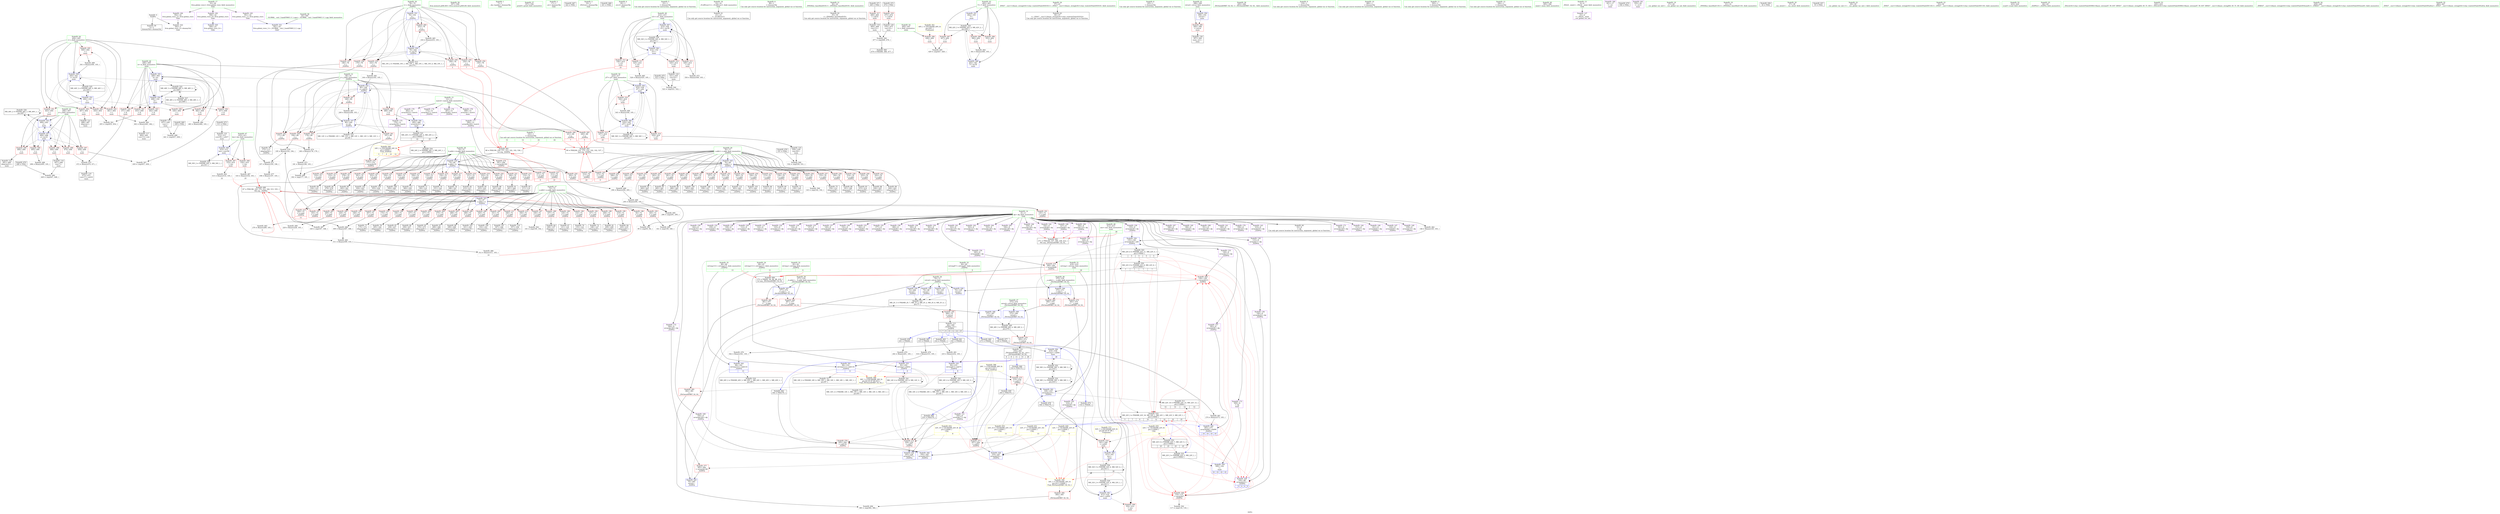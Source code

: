 digraph "SVFG" {
	label="SVFG";

	Node0x55bb238484f0 [shape=record,color=grey,label="{NodeID: 0\nNullPtr}"];
	Node0x55bb238484f0 -> Node0x55bb2387b340[style=solid];
	Node0x55bb238484f0 -> Node0x55bb2388baf0[style=solid];
	Node0x55bb238b4930 [shape=record,color=black,label="{NodeID: 526\nMR_46V_2 = PHI(MR_46V_3, MR_46V_1, )\npts\{407 \}\n}"];
	Node0x55bb238b4930 -> Node0x55bb2388d450[style=dashed];
	Node0x55bb238b4930 -> Node0x55bb238b4930[style=dashed];
	Node0x55bb2388da00 [shape=record,color=blue,label="{NodeID: 360\n410\<--512\nlen\<--conv28\nmain\n}"];
	Node0x55bb2388da00 -> Node0x55bb2388ae90[style=dashed];
	Node0x55bb2388da00 -> Node0x55bb2388af60[style=dashed];
	Node0x55bb2388da00 -> Node0x55bb238b5330[style=dashed];
	Node0x55bb23889630 [shape=record,color=red,label="{NodeID: 277\n365\<--364\n\<--arrayidx146\n_Z2DPiii\n}"];
	Node0x55bb23889630 -> Node0x55bb2388cdd0[style=solid];
	Node0x55bb2387d3e0 [shape=record,color=red,label="{NodeID: 194\n168\<--72\n\<--a.addr\n_Z2DPiii\n}"];
	Node0x55bb2387d3e0 -> Node0x55bb23885440[style=solid];
	Node0x55bb2387a540 [shape=record,color=black,label="{NodeID: 111\n360\<--359\nidxprom143\<--\n_Z2DPiii\n}"];
	Node0x55bb238789d0 [shape=record,color=green,label="{NodeID: 28\n74\<--75\nb.addr\<--b.addr_field_insensitive\n_Z2DPiii\n}"];
	Node0x55bb238789d0 -> Node0x55bb2387e350[style=solid];
	Node0x55bb238789d0 -> Node0x55bb2387e420[style=solid];
	Node0x55bb238789d0 -> Node0x55bb2387e4f0[style=solid];
	Node0x55bb238789d0 -> Node0x55bb2387e5c0[style=solid];
	Node0x55bb238789d0 -> Node0x55bb2387e690[style=solid];
	Node0x55bb238789d0 -> Node0x55bb2387e760[style=solid];
	Node0x55bb238789d0 -> Node0x55bb2387e830[style=solid];
	Node0x55bb238789d0 -> Node0x55bb2387e900[style=solid];
	Node0x55bb238789d0 -> Node0x55bb2387e9d0[style=solid];
	Node0x55bb238789d0 -> Node0x55bb2387eaa0[style=solid];
	Node0x55bb238789d0 -> Node0x55bb2387eb70[style=solid];
	Node0x55bb238789d0 -> Node0x55bb2387ec40[style=solid];
	Node0x55bb238789d0 -> Node0x55bb2387ed10[style=solid];
	Node0x55bb238789d0 -> Node0x55bb2387ede0[style=solid];
	Node0x55bb238789d0 -> Node0x55bb2387eeb0[style=solid];
	Node0x55bb238789d0 -> Node0x55bb2387ef80[style=solid];
	Node0x55bb238789d0 -> Node0x55bb2387f050[style=solid];
	Node0x55bb238789d0 -> Node0x55bb2387f120[style=solid];
	Node0x55bb238789d0 -> Node0x55bb23887110[style=solid];
	Node0x55bb238789d0 -> Node0x55bb2388bcc0[style=solid];
	Node0x55bb23896640 [shape=record,color=grey,label="{NodeID: 471\n197 = Binary(195, 196, )\n}"];
	Node0x55bb23896640 -> Node0x55bb23896f40[style=solid];
	Node0x55bb2388acf0 [shape=record,color=red,label="{NodeID: 305\n482\<--408\n\<--k\nmain\n}"];
	Node0x55bb2388acf0 -> Node0x55bb238973c0[style=solid];
	Node0x55bb2387eaa0 [shape=record,color=red,label="{NodeID: 222\n271\<--74\n\<--b.addr\n_Z2DPiii\n|{<s0>9}}"];
	Node0x55bb2387eaa0:s0 -> Node0x55bb238e7160[style=solid,color=red];
	Node0x55bb23880550 [shape=record,color=purple,label="{NodeID: 139\n155\<--8\narrayidx30\<--dp\n_Z2DPiii\n}"];
	Node0x55bb23880550 -> Node0x55bb2388c1a0[style=solid];
	Node0x55bb2387b040 [shape=record,color=green,label="{NodeID: 56\n507\<--508\nllvm.memset.p0i8.i64\<--llvm.memset.p0i8.i64_field_insensitive\n}"];
	Node0x55bb238e5b00 [shape=record,color=black,label="{NodeID: 665\n315 = PHI(66, )\n}"];
	Node0x55bb238e5b00 -> Node0x55bb23896dc0[style=solid];
	Node0x55bb23885740 [shape=record,color=grey,label="{NodeID: 499\n182 = cmp(177, 181, )\n}"];
	Node0x55bb2388c410 [shape=record,color=blue,label="{NodeID: 333\n82\<--202\nref.tmp\<--add52\n_Z2DPiii\n|{|<s3>6}}"];
	Node0x55bb2388c410 -> Node0x55bb23889150[style=dashed];
	Node0x55bb2388c410 -> Node0x55bb23889220[style=dashed];
	Node0x55bb2388c410 -> Node0x55bb238b9430[style=dashed];
	Node0x55bb2388c410:s3 -> Node0x55bb238c1e50[style=dashed,color=red];
	Node0x55bb23888040 [shape=record,color=red,label="{NodeID: 250\n326\<--76\n\<--c.addr\n_Z2DPiii\n}"];
	Node0x55bb23888040 -> Node0x55bb23879ec0[style=solid];
	Node0x55bb23881c10 [shape=record,color=purple,label="{NodeID: 167\n348\<--8\narrayidx136\<--dp\n_Z2DPiii\n}"];
	Node0x55bb2387c880 [shape=record,color=black,label="{NodeID: 84\n220\<--219\nidxprom61\<--\n_Z2DPiii\n}"];
	Node0x55bb23848710 [shape=record,color=green,label="{NodeID: 1\n7\<--1\n__dso_handle\<--dummyObj\nGlob }"];
	Node0x55bb238b4e30 [shape=record,color=black,label="{NodeID: 527\nMR_48V_2 = PHI(MR_48V_3, MR_48V_1, )\npts\{409 \}\n}"];
	Node0x55bb238b4e30 -> Node0x55bb238b3530[style=dashed];
	Node0x55bb2388dad0 [shape=record,color=blue,label="{NodeID: 361\n412\<--516\nans\<--call30\nmain\n}"];
	Node0x55bb2388dad0 -> Node0x55bb2388b030[style=dashed];
	Node0x55bb2388dad0 -> Node0x55bb238b5830[style=dashed];
	Node0x55bb2388dad0 -> Node0x55bb238bc130[style=dashed];
	Node0x55bb23889700 [shape=record,color=red,label="{NodeID: 278\n393\<--373\n\<--retval\n_ZSt3minIiERKT_S2_S2_\n}"];
	Node0x55bb23889700 -> Node0x55bb2387a7b0[style=solid];
	Node0x55bb2387d4b0 [shape=record,color=red,label="{NodeID: 195\n174\<--72\n\<--a.addr\n_Z2DPiii\n}"];
	Node0x55bb2387d4b0 -> Node0x55bb2387c2d0[style=solid];
	Node0x55bb2387a610 [shape=record,color=black,label="{NodeID: 112\n363\<--362\nidxprom145\<--\n_Z2DPiii\n}"];
	Node0x55bb23878a60 [shape=record,color=green,label="{NodeID: 29\n76\<--77\nc.addr\<--c.addr_field_insensitive\n_Z2DPiii\n}"];
	Node0x55bb23878a60 -> Node0x55bb238871a0[style=solid];
	Node0x55bb23878a60 -> Node0x55bb23887270[style=solid];
	Node0x55bb23878a60 -> Node0x55bb23887340[style=solid];
	Node0x55bb23878a60 -> Node0x55bb23887410[style=solid];
	Node0x55bb23878a60 -> Node0x55bb238874e0[style=solid];
	Node0x55bb23878a60 -> Node0x55bb238875b0[style=solid];
	Node0x55bb23878a60 -> Node0x55bb23887680[style=solid];
	Node0x55bb23878a60 -> Node0x55bb23887750[style=solid];
	Node0x55bb23878a60 -> Node0x55bb23887820[style=solid];
	Node0x55bb23878a60 -> Node0x55bb238878f0[style=solid];
	Node0x55bb23878a60 -> Node0x55bb238879c0[style=solid];
	Node0x55bb23878a60 -> Node0x55bb23887a90[style=solid];
	Node0x55bb23878a60 -> Node0x55bb23887b60[style=solid];
	Node0x55bb23878a60 -> Node0x55bb23887c30[style=solid];
	Node0x55bb23878a60 -> Node0x55bb23887d00[style=solid];
	Node0x55bb23878a60 -> Node0x55bb23887dd0[style=solid];
	Node0x55bb23878a60 -> Node0x55bb23887ea0[style=solid];
	Node0x55bb23878a60 -> Node0x55bb23887f70[style=solid];
	Node0x55bb23878a60 -> Node0x55bb23888040[style=solid];
	Node0x55bb23878a60 -> Node0x55bb23888110[style=solid];
	Node0x55bb23878a60 -> Node0x55bb238881e0[style=solid];
	Node0x55bb23878a60 -> Node0x55bb238882b0[style=solid];
	Node0x55bb23878a60 -> Node0x55bb2388bd90[style=solid];
	Node0x55bb238967c0 [shape=record,color=grey,label="{NodeID: 472\n550 = Binary(549, 105, )\n}"];
	Node0x55bb238967c0 -> Node0x55bb2388dfb0[style=solid];
	Node0x55bb2388adc0 [shape=record,color=red,label="{NodeID: 306\n486\<--408\n\<--k\nmain\n}"];
	Node0x55bb2388adc0 -> Node0x55bb2388d6c0[style=solid];
	Node0x55bb2387eb70 [shape=record,color=red,label="{NodeID: 223\n278\<--74\n\<--b.addr\n_Z2DPiii\n}"];
	Node0x55bb2387eb70 -> Node0x55bb2387d0a0[style=solid];
	Node0x55bb23880620 [shape=record,color=purple,label="{NodeID: 140\n186\<--8\narrayidx44\<--dp\n_Z2DPiii\n}"];
	Node0x55bb2387b140 [shape=record,color=green,label="{NodeID: 57\n557\<--558\nprintf\<--printf_field_insensitive\n}"];
	Node0x55bb238e5c40 [shape=record,color=black,label="{NodeID: 666\n318 = PHI(370, )\n}"];
	Node0x55bb238e5c40 -> Node0x55bb23889490[style=solid];
	Node0x55bb238858c0 [shape=record,color=grey,label="{NodeID: 500\n523 = cmp(521, 522, )\n}"];
	Node0x55bb2388c4e0 [shape=record,color=blue,label="{NodeID: 334\n216\<--207\narrayidx59\<--\n_Z2DPiii\n}"];
	Node0x55bb2388c4e0 -> Node0x55bb238bee30[style=dashed];
	Node0x55bb23888110 [shape=record,color=red,label="{NodeID: 251\n337\<--76\n\<--c.addr\n_Z2DPiii\n}"];
	Node0x55bb23888110 -> Node0x55bb2387a130[style=solid];
	Node0x55bb23881ce0 [shape=record,color=purple,label="{NodeID: 168\n351\<--8\narrayidx138\<--dp\n_Z2DPiii\n}"];
	Node0x55bb2387c950 [shape=record,color=black,label="{NodeID: 85\n223\<--222\nidxprom63\<--\n_Z2DPiii\n}"];
	Node0x55bb2385d6d0 [shape=record,color=green,label="{NodeID: 2\n17\<--1\n.str\<--dummyObj\nGlob }"];
	Node0x55bb238b5330 [shape=record,color=black,label="{NodeID: 528\nMR_50V_2 = PHI(MR_50V_3, MR_50V_1, )\npts\{411 \}\n}"];
	Node0x55bb238b5330 -> Node0x55bb2388da00[style=dashed];
	Node0x55bb2388dba0 [shape=record,color=blue,label="{NodeID: 362\n414\<--102\ni31\<--\nmain\n}"];
	Node0x55bb2388dba0 -> Node0x55bb2388b100[style=dashed];
	Node0x55bb2388dba0 -> Node0x55bb2388b1d0[style=dashed];
	Node0x55bb2388dba0 -> Node0x55bb2388b2a0[style=dashed];
	Node0x55bb2388dba0 -> Node0x55bb2388b370[style=dashed];
	Node0x55bb2388dba0 -> Node0x55bb2388dfb0[style=dashed];
	Node0x55bb2388dba0 -> Node0x55bb238b5d30[style=dashed];
	Node0x55bb238897d0 [shape=record,color=red,label="{NodeID: 279\n383\<--375\n\<--__a.addr\n_ZSt3minIiERKT_S2_S2_\n}"];
	Node0x55bb238897d0 -> Node0x55bb23889be0[style=solid];
	Node0x55bb2387d580 [shape=record,color=red,label="{NodeID: 196\n184\<--72\n\<--a.addr\n_Z2DPiii\n}"];
	Node0x55bb2387d580 -> Node0x55bb2387c3a0[style=solid];
	Node0x55bb2387a6e0 [shape=record,color=black,label="{NodeID: 113\n66\<--368\n_Z2DPiii_ret\<--\n_Z2DPiii\n|{<s0>5|<s1>7|<s2>9|<s3>10|<s4>12|<s5>22|<s6>25}}"];
	Node0x55bb2387a6e0:s0 -> Node0x55bb238e51d0[style=solid,color=blue];
	Node0x55bb2387a6e0:s1 -> Node0x55bb238e5880[style=solid,color=blue];
	Node0x55bb2387a6e0:s2 -> Node0x55bb238e54c0[style=solid,color=blue];
	Node0x55bb2387a6e0:s3 -> Node0x55bb238e5b00[style=solid,color=blue];
	Node0x55bb2387a6e0:s4 -> Node0x55bb238e5600[style=solid,color=blue];
	Node0x55bb2387a6e0:s5 -> Node0x55bb238e63f0[style=solid,color=blue];
	Node0x55bb2387a6e0:s6 -> Node0x55bb238e6760[style=solid,color=blue];
	Node0x55bb23878af0 [shape=record,color=green,label="{NodeID: 30\n78\<--79\ni\<--i_field_insensitive\n_Z2DPiii\n}"];
	Node0x55bb23878af0 -> Node0x55bb23888380[style=solid];
	Node0x55bb23878af0 -> Node0x55bb23888450[style=solid];
	Node0x55bb23878af0 -> Node0x55bb23888520[style=solid];
	Node0x55bb23878af0 -> Node0x55bb238885f0[style=solid];
	Node0x55bb23878af0 -> Node0x55bb238886c0[style=solid];
	Node0x55bb23878af0 -> Node0x55bb23888790[style=solid];
	Node0x55bb23878af0 -> Node0x55bb23888860[style=solid];
	Node0x55bb23878af0 -> Node0x55bb2388c270[style=solid];
	Node0x55bb23878af0 -> Node0x55bb2388c820[style=solid];
	Node0x55bb23896940 [shape=record,color=grey,label="{NodeID: 473\n181 = Binary(180, 105, )\n}"];
	Node0x55bb23896940 -> Node0x55bb23885740[style=solid];
	Node0x55bb2388ae90 [shape=record,color=red,label="{NodeID: 307\n514\<--410\n\<--len\nmain\n}"];
	Node0x55bb2388ae90 -> Node0x55bb238985c0[style=solid];
	Node0x55bb2387ec40 [shape=record,color=red,label="{NodeID: 224\n293\<--74\n\<--b.addr\n_Z2DPiii\n}"];
	Node0x55bb2387ec40 -> Node0x55bb238961c0[style=solid];
	Node0x55bb238806f0 [shape=record,color=purple,label="{NodeID: 141\n189\<--8\narrayidx46\<--dp\n_Z2DPiii\n}"];
	Node0x55bb2387b240 [shape=record,color=green,label="{NodeID: 58\n24\<--585\n_GLOBAL__sub_I_hank55663_0_1.cpp\<--_GLOBAL__sub_I_hank55663_0_1.cpp_field_insensitive\n}"];
	Node0x55bb2387b240 -> Node0x55bb2388b9f0[style=solid];
	Node0x55bb238e5d80 [shape=record,color=black,label="{NodeID: 667\n422 = PHI()\n}"];
	Node0x55bb23885a40 [shape=record,color=grey,label="{NodeID: 501\n455 = cmp(453, 454, )\n}"];
	Node0x55bb2388c5b0 [shape=record,color=blue,label="{NodeID: 335\n84\<--233\nref.tmp67\<--add70\n_Z2DPiii\n|{|<s2>8}}"];
	Node0x55bb2388c5b0 -> Node0x55bb23889220[style=dashed];
	Node0x55bb2388c5b0 -> Node0x55bb238b9930[style=dashed];
	Node0x55bb2388c5b0:s2 -> Node0x55bb238c1e50[style=dashed,color=red];
	Node0x55bb238881e0 [shape=record,color=red,label="{NodeID: 252\n352\<--76\n\<--c.addr\n_Z2DPiii\n}"];
	Node0x55bb238881e0 -> Node0x55bb2387a3a0[style=solid];
	Node0x55bb23881db0 [shape=record,color=purple,label="{NodeID: 169\n354\<--8\narrayidx140\<--dp\n_Z2DPiii\n}"];
	Node0x55bb23881db0 -> Node0x55bb2388cd00[style=solid];
	Node0x55bb2387ca20 [shape=record,color=black,label="{NodeID: 86\n226\<--225\nidxprom65\<--\n_Z2DPiii\n}"];
	Node0x55bb2385d550 [shape=record,color=green,label="{NodeID: 3\n19\<--1\n_ZSt3cin\<--dummyObj\nGlob }"];
	Node0x55bb238b5830 [shape=record,color=black,label="{NodeID: 529\nMR_52V_2 = PHI(MR_52V_4, MR_52V_1, )\npts\{413 \}\n}"];
	Node0x55bb238b5830 -> Node0x55bb2388dad0[style=dashed];
	Node0x55bb2388dc70 [shape=record,color=blue,label="{NodeID: 363\n416\<--526\nj37\<--add\nmain\n}"];
	Node0x55bb2388dc70 -> Node0x55bb2388b440[style=dashed];
	Node0x55bb2388dc70 -> Node0x55bb2388b510[style=dashed];
	Node0x55bb2388dc70 -> Node0x55bb2388b5e0[style=dashed];
	Node0x55bb2388dc70 -> Node0x55bb2388dc70[style=dashed];
	Node0x55bb2388dc70 -> Node0x55bb2388dee0[style=dashed];
	Node0x55bb2388dc70 -> Node0x55bb238b6230[style=dashed];
	Node0x55bb238898a0 [shape=record,color=red,label="{NodeID: 280\n390\<--375\n\<--__a.addr\n_ZSt3minIiERKT_S2_S2_\n}"];
	Node0x55bb238898a0 -> Node0x55bb2388d110[style=solid];
	Node0x55bb2387d650 [shape=record,color=red,label="{NodeID: 197\n193\<--72\n\<--a.addr\n_Z2DPiii\n}"];
	Node0x55bb2387d650 -> Node0x55bb23897240[style=solid];
	Node0x55bb2387a7b0 [shape=record,color=black,label="{NodeID: 114\n370\<--393\n_ZSt3minIiERKT_S2_S2__ret\<--\n_ZSt3minIiERKT_S2_S2_\n|{<s0>6|<s1>8|<s2>11|<s3>13|<s4>26}}"];
	Node0x55bb2387a7b0:s0 -> Node0x55bb238e53c0[style=solid,color=blue];
	Node0x55bb2387a7b0:s1 -> Node0x55bb238e59c0[style=solid,color=blue];
	Node0x55bb2387a7b0:s2 -> Node0x55bb238e5c40[style=solid,color=blue];
	Node0x55bb2387a7b0:s3 -> Node0x55bb238e5740[style=solid,color=blue];
	Node0x55bb2387a7b0:s4 -> Node0x55bb238e6900[style=solid,color=blue];
	Node0x55bb23878b80 [shape=record,color=green,label="{NodeID: 31\n80\<--81\nj\<--j_field_insensitive\n_Z2DPiii\n}"];
	Node0x55bb23878b80 -> Node0x55bb23888930[style=solid];
	Node0x55bb23878b80 -> Node0x55bb23888a00[style=solid];
	Node0x55bb23878b80 -> Node0x55bb23888ad0[style=solid];
	Node0x55bb23878b80 -> Node0x55bb23888ba0[style=solid];
	Node0x55bb23878b80 -> Node0x55bb23888c70[style=solid];
	Node0x55bb23878b80 -> Node0x55bb23888d40[style=solid];
	Node0x55bb23878b80 -> Node0x55bb23888e10[style=solid];
	Node0x55bb23878b80 -> Node0x55bb2388c340[style=solid];
	Node0x55bb23878b80 -> Node0x55bb2388c750[style=solid];
	Node0x55bb23896ac0 [shape=record,color=grey,label="{NodeID: 474\n180 = Binary(178, 179, )\n}"];
	Node0x55bb23896ac0 -> Node0x55bb23896940[style=solid];
	Node0x55bb2388af60 [shape=record,color=red,label="{NodeID: 308\n534\<--410\n\<--len\nmain\n}"];
	Node0x55bb2388af60 -> Node0x55bb23897e40[style=solid];
	Node0x55bb2387ed10 [shape=record,color=red,label="{NodeID: 225\n301\<--74\n\<--b.addr\n_Z2DPiii\n}"];
	Node0x55bb2387ed10 -> Node0x55bb23879b80[style=solid];
	Node0x55bb238807c0 [shape=record,color=purple,label="{NodeID: 142\n192\<--8\narrayidx48\<--dp\n_Z2DPiii\n|{<s0>6}}"];
	Node0x55bb238807c0:s0 -> Node0x55bb238e76e0[style=solid,color=red];
	Node0x55bb2387b340 [shape=record,color=black,label="{NodeID: 59\n2\<--3\ndummyVal\<--dummyVal\n}"];
	Node0x55bb238e5e50 [shape=record,color=black,label="{NodeID: 668\n431 = PHI()\n}"];
	Node0x55bb238c1b80 [shape=record,color=yellow,style=double,label="{NodeID: 585\n24V_1 = ENCHI(MR_24V_0)\npts\{130000 \}\nFun[_Z2DPiii]|{|<s2>5|<s3>7|<s4>9|<s5>10|<s6>12}}"];
	Node0x55bb238c1b80 -> Node0x55bb23889080[style=dashed];
	Node0x55bb238c1b80 -> Node0x55bb238893c0[style=dashed];
	Node0x55bb238c1b80:s2 -> Node0x55bb238c1b80[style=dashed,color=red];
	Node0x55bb238c1b80:s3 -> Node0x55bb238c1b80[style=dashed,color=red];
	Node0x55bb238c1b80:s4 -> Node0x55bb238c1b80[style=dashed,color=red];
	Node0x55bb238c1b80:s5 -> Node0x55bb238c1b80[style=dashed,color=red];
	Node0x55bb238c1b80:s6 -> Node0x55bb238c1b80[style=dashed,color=red];
	Node0x55bb23885bc0 [shape=record,color=grey,label="{NodeID: 502\n117 = cmp(116, 118, )\n}"];
	Node0x55bb2388c680 [shape=record,color=blue,label="{NodeID: 336\n245\<--236\narrayidx77\<--\n_Z2DPiii\n}"];
	Node0x55bb2388c680 -> Node0x55bb238b9e30[style=dashed];
	Node0x55bb238882b0 [shape=record,color=red,label="{NodeID: 253\n362\<--76\n\<--c.addr\n_Z2DPiii\n}"];
	Node0x55bb238882b0 -> Node0x55bb2387a610[style=solid];
	Node0x55bb23881e80 [shape=record,color=purple,label="{NodeID: 170\n358\<--8\narrayidx142\<--dp\n_Z2DPiii\n}"];
	Node0x55bb2387caf0 [shape=record,color=black,label="{NodeID: 87\n238\<--237\nidxprom72\<--\n_Z2DPiii\n}"];
	Node0x55bb2385d820 [shape=record,color=green,label="{NodeID: 4\n20\<--1\n.str.2\<--dummyObj\nGlob }"];
	Node0x55bb238b5d30 [shape=record,color=black,label="{NodeID: 530\nMR_54V_2 = PHI(MR_54V_4, MR_54V_1, )\npts\{415 \}\n}"];
	Node0x55bb238b5d30 -> Node0x55bb2388dba0[style=dashed];
	Node0x55bb2388dd40 [shape=record,color=blue,label="{NodeID: 364\n418\<--538\nref.tmp\<--call44\nmain\n|{|<s2>26}}"];
	Node0x55bb2388dd40 -> Node0x55bb2388b850[style=dashed];
	Node0x55bb2388dd40 -> Node0x55bb238bcb30[style=dashed];
	Node0x55bb2388dd40:s2 -> Node0x55bb238c1e50[style=dashed,color=red];
	Node0x55bb23889970 [shape=record,color=red,label="{NodeID: 281\n381\<--377\n\<--__b.addr\n_ZSt3minIiERKT_S2_S2_\n}"];
	Node0x55bb23889970 -> Node0x55bb23889b10[style=solid];
	Node0x55bb2387d720 [shape=record,color=red,label="{NodeID: 198\n208\<--72\n\<--a.addr\n_Z2DPiii\n}"];
	Node0x55bb2387d720 -> Node0x55bb2387c610[style=solid];
	Node0x55bb2387a880 [shape=record,color=black,label="{NodeID: 115\n437\<--436\nconv\<--\nmain\n}"];
	Node0x55bb2387a880 -> Node0x55bb238855c0[style=solid];
	Node0x55bb23878c10 [shape=record,color=green,label="{NodeID: 32\n82\<--83\nref.tmp\<--ref.tmp_field_insensitive\n_Z2DPiii\n|{|<s1>6}}"];
	Node0x55bb23878c10 -> Node0x55bb2388c410[style=solid];
	Node0x55bb23878c10:s1 -> Node0x55bb238e78f0[style=solid,color=red];
	Node0x55bb23896c40 [shape=record,color=grey,label="{NodeID: 475\n472 = Binary(470, 471, )\n}"];
	Node0x55bb23896c40 -> Node0x55bb2387f510[style=solid];
	Node0x55bb2388b030 [shape=record,color=red,label="{NodeID: 309\n554\<--412\n\<--ans\nmain\n}"];
	Node0x55bb2387ede0 [shape=record,color=red,label="{NodeID: 226\n310\<--74\n\<--b.addr\n_Z2DPiii\n}"];
	Node0x55bb2387ede0 -> Node0x55bb23897840[style=solid];
	Node0x55bb23880890 [shape=record,color=purple,label="{NodeID: 143\n210\<--8\narrayidx55\<--dp\n_Z2DPiii\n}"];
	Node0x55bb2387b440 [shape=record,color=black,label="{NodeID: 60\n10\<--8\n\<--dp\nCan only get source location for instruction, argument, global var or function.}"];
	Node0x55bb238e5f20 [shape=record,color=black,label="{NodeID: 669\n438 = PHI()\n}"];
	Node0x55bb238e5f20 -> Node0x55bb238855c0[style=solid];
	Node0x55bb238c1c60 [shape=record,color=yellow,style=double,label="{NodeID: 586\n26V_1 = ENCHI(MR_26V_0)\npts\{413 419 \}\nFun[_Z2DPiii]}"];
	Node0x55bb238c1c60 -> Node0x55bb23889150[style=dashed];
	Node0x55bb238c1c60 -> Node0x55bb23889220[style=dashed];
	Node0x55bb238c1c60 -> Node0x55bb23889490[style=dashed];
	Node0x55bb238c1c60 -> Node0x55bb23889560[style=dashed];
	Node0x55bb23885d40 [shape=record,color=grey,label="{NodeID: 503\n95 = cmp(93, 94, )\n}"];
	Node0x55bb2388c750 [shape=record,color=blue,label="{NodeID: 337\n80\<--249\nj\<--inc\n_Z2DPiii\n}"];
	Node0x55bb2388c750 -> Node0x55bb23888930[style=dashed];
	Node0x55bb2388c750 -> Node0x55bb23888a00[style=dashed];
	Node0x55bb2388c750 -> Node0x55bb23888ad0[style=dashed];
	Node0x55bb2388c750 -> Node0x55bb23888ba0[style=dashed];
	Node0x55bb2388c750 -> Node0x55bb23888c70[style=dashed];
	Node0x55bb2388c750 -> Node0x55bb23888d40[style=dashed];
	Node0x55bb2388c750 -> Node0x55bb23888e10[style=dashed];
	Node0x55bb2388c750 -> Node0x55bb2388c340[style=dashed];
	Node0x55bb2388c750 -> Node0x55bb2388c750[style=dashed];
	Node0x55bb2388c750 -> Node0x55bb238b0d30[style=dashed];
	Node0x55bb23888380 [shape=record,color=red,label="{NodeID: 254\n159\<--78\n\<--i\n_Z2DPiii\n}"];
	Node0x55bb23888380 -> Node0x55bb23898740[style=solid];
	Node0x55bb23881f50 [shape=record,color=purple,label="{NodeID: 171\n361\<--8\narrayidx144\<--dp\n_Z2DPiii\n}"];
	Node0x55bb2387cbc0 [shape=record,color=black,label="{NodeID: 88\n241\<--240\nidxprom74\<--\n_Z2DPiii\n}"];
	Node0x55bb2384d3a0 [shape=record,color=green,label="{NodeID: 5\n23\<--1\n\<--dummyObj\nCan only get source location for instruction, argument, global var or function.}"];
	Node0x55bb238b6230 [shape=record,color=black,label="{NodeID: 531\nMR_56V_2 = PHI(MR_56V_3, MR_56V_1, )\npts\{417 \}\n}"];
	Node0x55bb238b6230 -> Node0x55bb2388dc70[style=dashed];
	Node0x55bb238b6230 -> Node0x55bb238b6230[style=dashed];
	Node0x55bb2388de10 [shape=record,color=blue,label="{NodeID: 365\n412\<--541\nans\<--\nmain\n}"];
	Node0x55bb2388de10 -> Node0x55bb238bc130[style=dashed];
	Node0x55bb23889a40 [shape=record,color=red,label="{NodeID: 282\n387\<--377\n\<--__b.addr\n_ZSt3minIiERKT_S2_S2_\n}"];
	Node0x55bb23889a40 -> Node0x55bb2388d040[style=solid];
	Node0x55bb2387d7f0 [shape=record,color=red,label="{NodeID: 199\n219\<--72\n\<--a.addr\n_Z2DPiii\n}"];
	Node0x55bb2387d7f0 -> Node0x55bb2387c880[style=solid];
	Node0x55bb2387f2a0 [shape=record,color=black,label="{NodeID: 116\n447\<--446\nconv7\<--\nmain\n}"];
	Node0x55bb2387f2a0 -> Node0x55bb238852c0[style=solid];
	Node0x55bb23878ce0 [shape=record,color=green,label="{NodeID: 33\n84\<--85\nref.tmp67\<--ref.tmp67_field_insensitive\n_Z2DPiii\n|{|<s1>8}}"];
	Node0x55bb23878ce0 -> Node0x55bb2388c5b0[style=solid];
	Node0x55bb23878ce0:s1 -> Node0x55bb238e78f0[style=solid,color=red];
	Node0x55bb238bee30 [shape=record,color=black,label="{NodeID: 559\nMR_22V_9 = PHI(MR_22V_8, MR_22V_6, )\npts\{110000 \}\n|{<s0>7|<s1>7|<s2>7|<s3>7}}"];
	Node0x55bb238bee30:s0 -> Node0x55bb23888ee0[style=dashed,color=red];
	Node0x55bb238bee30:s1 -> Node0x55bb23888fb0[style=dashed,color=red];
	Node0x55bb238bee30:s2 -> Node0x55bb2388c0d0[style=dashed,color=red];
	Node0x55bb238bee30:s3 -> Node0x55bb238b2630[style=dashed,color=red];
	Node0x55bb23896dc0 [shape=record,color=grey,label="{NodeID: 476\n316 = Binary(315, 105, )\n}"];
	Node0x55bb23896dc0 -> Node0x55bb2388ca90[style=solid];
	Node0x55bb2388b100 [shape=record,color=red,label="{NodeID: 310\n520\<--414\n\<--i31\nmain\n}"];
	Node0x55bb2388b100 -> Node0x55bb2387f920[style=solid];
	Node0x55bb2387eeb0 [shape=record,color=red,label="{NodeID: 227\n313\<--74\n\<--b.addr\n_Z2DPiii\n|{<s0>10}}"];
	Node0x55bb2387eeb0:s0 -> Node0x55bb238e7160[style=solid,color=red];
	Node0x55bb23880960 [shape=record,color=purple,label="{NodeID: 144\n213\<--8\narrayidx57\<--dp\n_Z2DPiii\n}"];
	Node0x55bb2387b540 [shape=record,color=black,label="{NodeID: 61\n15\<--14\n\<--_Z1sB5cxx11\nCan only get source location for instruction, argument, global var or function.}"];
	Node0x55bb238e5ff0 [shape=record,color=black,label="{NodeID: 670\n448 = PHI()\n}"];
	Node0x55bb238e5ff0 -> Node0x55bb238852c0[style=solid];
	Node0x55bb23885ec0 [shape=record,color=grey,label="{NodeID: 504\n101 = cmp(100, 102, )\n}"];
	Node0x55bb2388c820 [shape=record,color=blue,label="{NodeID: 338\n78\<--254\ni\<--inc79\n_Z2DPiii\n}"];
	Node0x55bb2388c820 -> Node0x55bb23888380[style=dashed];
	Node0x55bb2388c820 -> Node0x55bb23888450[style=dashed];
	Node0x55bb2388c820 -> Node0x55bb23888520[style=dashed];
	Node0x55bb2388c820 -> Node0x55bb238885f0[style=dashed];
	Node0x55bb2388c820 -> Node0x55bb238886c0[style=dashed];
	Node0x55bb2388c820 -> Node0x55bb23888790[style=dashed];
	Node0x55bb2388c820 -> Node0x55bb23888860[style=dashed];
	Node0x55bb2388c820 -> Node0x55bb2388c820[style=dashed];
	Node0x55bb2388c820 -> Node0x55bb238b0830[style=dashed];
	Node0x55bb23888450 [shape=record,color=red,label="{NodeID: 255\n163\<--78\n\<--i\n_Z2DPiii\n}"];
	Node0x55bb23888450 -> Node0x55bb23897540[style=solid];
	Node0x55bb23882020 [shape=record,color=purple,label="{NodeID: 172\n364\<--8\narrayidx146\<--dp\n_Z2DPiii\n}"];
	Node0x55bb23882020 -> Node0x55bb23889630[style=solid];
	Node0x55bb2387cc90 [shape=record,color=black,label="{NodeID: 89\n244\<--243\nidxprom76\<--\n_Z2DPiii\n}"];
	Node0x55bb2384d430 [shape=record,color=green,label="{NodeID: 6\n98\<--1\n\<--dummyObj\nCan only get source location for instruction, argument, global var or function.}"];
	Node0x55bb238b6730 [shape=record,color=black,label="{NodeID: 532\nMR_58V_2 = PHI(MR_58V_3, MR_58V_1, )\npts\{419 \}\n}"];
	Node0x55bb238b6730 -> Node0x55bb238b6730[style=dashed];
	Node0x55bb238b6730 -> Node0x55bb238bcb30[style=dashed];
	Node0x55bb2388dee0 [shape=record,color=blue,label="{NodeID: 366\n416\<--545\nj37\<--inc47\nmain\n}"];
	Node0x55bb2388dee0 -> Node0x55bb2388b440[style=dashed];
	Node0x55bb2388dee0 -> Node0x55bb2388b510[style=dashed];
	Node0x55bb2388dee0 -> Node0x55bb2388b5e0[style=dashed];
	Node0x55bb2388dee0 -> Node0x55bb2388dc70[style=dashed];
	Node0x55bb2388dee0 -> Node0x55bb2388dee0[style=dashed];
	Node0x55bb2388dee0 -> Node0x55bb238b6230[style=dashed];
	Node0x55bb23889b10 [shape=record,color=red,label="{NodeID: 283\n382\<--381\n\<--\n_ZSt3minIiERKT_S2_S2_\n}"];
	Node0x55bb23889b10 -> Node0x55bb238988c0[style=solid];
	Node0x55bb2387d8c0 [shape=record,color=red,label="{NodeID: 200\n228\<--72\n\<--a.addr\n_Z2DPiii\n}"];
	Node0x55bb2387d8c0 -> Node0x55bb238982c0[style=solid];
	Node0x55bb2387f370 [shape=record,color=black,label="{NodeID: 117\n464\<--463\nconv13\<--sub\nmain\n}"];
	Node0x55bb23878db0 [shape=record,color=green,label="{NodeID: 34\n86\<--87\nref.tmp111\<--ref.tmp111_field_insensitive\n_Z2DPiii\n|{|<s1>11}}"];
	Node0x55bb23878db0 -> Node0x55bb2388ca90[style=solid];
	Node0x55bb23878db0:s1 -> Node0x55bb238e78f0[style=solid,color=red];
	Node0x55bb23896f40 [shape=record,color=grey,label="{NodeID: 477\n198 = Binary(197, 105, )\n|{<s0>5}}"];
	Node0x55bb23896f40:s0 -> Node0x55bb238e6b10[style=solid,color=red];
	Node0x55bb2388b1d0 [shape=record,color=red,label="{NodeID: 311\n525\<--414\n\<--i31\nmain\n}"];
	Node0x55bb2388b1d0 -> Node0x55bb23897b40[style=solid];
	Node0x55bb2387ef80 [shape=record,color=red,label="{NodeID: 228\n323\<--74\n\<--b.addr\n_Z2DPiii\n}"];
	Node0x55bb2387ef80 -> Node0x55bb23879df0[style=solid];
	Node0x55bb23880a30 [shape=record,color=purple,label="{NodeID: 145\n216\<--8\narrayidx59\<--dp\n_Z2DPiii\n}"];
	Node0x55bb23880a30 -> Node0x55bb2388c4e0[style=solid];
	Node0x55bb2387b640 [shape=record,color=black,label="{NodeID: 62\n35\<--36\n\<--_ZNSt8ios_base4InitD1Ev\nCan only get source location for instruction, argument, global var or function.}"];
	Node0x55bb238e60f0 [shape=record,color=black,label="{NodeID: 671\n465 = PHI()\n}"];
	Node0x55bb238e60f0 -> Node0x55bb2388b6b0[style=solid];
	Node0x55bb238c1e50 [shape=record,color=yellow,style=double,label="{NodeID: 588\n36V_1 = ENCHI(MR_36V_0)\npts\{83 85 87 89 419 \}\nFun[_ZSt3minIiERKT_S2_S2_]}"];
	Node0x55bb238c1e50 -> Node0x55bb23889b10[style=dashed];
	Node0x55bb23886040 [shape=record,color=grey,label="{NodeID: 505\n429 = cmp(427, 428, )\n}"];
	Node0x55bb2388c8f0 [shape=record,color=blue,label="{NodeID: 339\n70\<--266\nretval\<--\n_Z2DPiii\n}"];
	Node0x55bb2388c8f0 -> Node0x55bb238b0740[style=dashed];
	Node0x55bb23888520 [shape=record,color=red,label="{NodeID: 256\n179\<--78\n\<--i\n_Z2DPiii\n}"];
	Node0x55bb23888520 -> Node0x55bb23896ac0[style=solid];
	Node0x55bb238820f0 [shape=record,color=purple,label="{NodeID: 173\n509\<--8\n\<--dp\nmain\n}"];
	Node0x55bb238820f0 -> Node0x55bb2388d930[style=solid];
	Node0x55bb2387cd60 [shape=record,color=black,label="{NodeID: 90\n258\<--257\nidxprom81\<--\n_Z2DPiii\n}"];
	Node0x55bb2384d630 [shape=record,color=green,label="{NodeID: 7\n102\<--1\n\<--dummyObj\nCan only get source location for instruction, argument, global var or function.|{<s0>12|<s1>12|<s2>22|<s3>22}}"];
	Node0x55bb2384d630:s0 -> Node0x55bb238e7160[style=solid,color=red];
	Node0x55bb2384d630:s1 -> Node0x55bb238e7420[style=solid,color=red];
	Node0x55bb2384d630:s2 -> Node0x55bb238e7160[style=solid,color=red];
	Node0x55bb2384d630:s3 -> Node0x55bb238e7420[style=solid,color=red];
	Node0x55bb238b6c30 [shape=record,color=black,label="{NodeID: 533\nMR_22V_2 = PHI(MR_22V_5, MR_22V_1, )\npts\{110000 \}\n}"];
	Node0x55bb238b6c30 -> Node0x55bb2388d930[style=dashed];
	Node0x55bb2388dfb0 [shape=record,color=blue,label="{NodeID: 367\n414\<--550\ni31\<--inc50\nmain\n}"];
	Node0x55bb2388dfb0 -> Node0x55bb2388b100[style=dashed];
	Node0x55bb2388dfb0 -> Node0x55bb2388b1d0[style=dashed];
	Node0x55bb2388dfb0 -> Node0x55bb2388b2a0[style=dashed];
	Node0x55bb2388dfb0 -> Node0x55bb2388b370[style=dashed];
	Node0x55bb2388dfb0 -> Node0x55bb2388dfb0[style=dashed];
	Node0x55bb2388dfb0 -> Node0x55bb238b5d30[style=dashed];
	Node0x55bb23889be0 [shape=record,color=red,label="{NodeID: 284\n384\<--383\n\<--\n_ZSt3minIiERKT_S2_S2_\n}"];
	Node0x55bb23889be0 -> Node0x55bb238988c0[style=solid];
	Node0x55bb2387d990 [shape=record,color=red,label="{NodeID: 201\n237\<--72\n\<--a.addr\n_Z2DPiii\n}"];
	Node0x55bb2387d990 -> Node0x55bb2387caf0[style=solid];
	Node0x55bb2387f440 [shape=record,color=black,label="{NodeID: 118\n469\<--468\nconv15\<--\nmain\n}"];
	Node0x55bb2387f440 -> Node0x55bb238861c0[style=solid];
	Node0x55bb23878e80 [shape=record,color=green,label="{NodeID: 35\n88\<--89\nref.tmp131\<--ref.tmp131_field_insensitive\n_Z2DPiii\n|{|<s1>13}}"];
	Node0x55bb23878e80 -> Node0x55bb2388cc30[style=solid];
	Node0x55bb23878e80:s1 -> Node0x55bb238e78f0[style=solid,color=red];
	Node0x55bb238b0040 [shape=record,color=yellow,style=double,label="{NodeID: 561\n40V_1 = ENCHI(MR_40V_0)\npts\{401 \}\nFun[main]}"];
	Node0x55bb238b0040 -> Node0x55bb23889d80[style=dashed];
	Node0x55bb238970c0 [shape=record,color=grey,label="{NodeID: 478\n342 = Binary(341, 105, )\n}"];
	Node0x55bb238970c0 -> Node0x55bb2388cc30[style=solid];
	Node0x55bb2388b2a0 [shape=record,color=red,label="{NodeID: 312\n536\<--414\n\<--i31\nmain\n|{<s0>25}}"];
	Node0x55bb2388b2a0:s0 -> Node0x55bb238e7160[style=solid,color=red];
	Node0x55bb2387f050 [shape=record,color=red,label="{NodeID: 229\n334\<--74\n\<--b.addr\n_Z2DPiii\n}"];
	Node0x55bb2387f050 -> Node0x55bb2387a060[style=solid];
	Node0x55bb23880b00 [shape=record,color=purple,label="{NodeID: 146\n221\<--8\narrayidx62\<--dp\n_Z2DPiii\n}"];
	Node0x55bb2387b740 [shape=record,color=black,label="{NodeID: 63\n56\<--57\n\<--_ZNSt7__cxx1112basic_stringIcSt11char_traitsIcESaIcEED1Ev\nCan only get source location for instruction, argument, global var or function.}"];
	Node0x55bb238e61f0 [shape=record,color=black,label="{NodeID: 672\n474 = PHI()\n}"];
	Node0x55bb238e61f0 -> Node0x55bb2388b780[style=solid];
	Node0x55bb238861c0 [shape=record,color=grey,label="{NodeID: 506\n477 = cmp(469, 476, )\n}"];
	Node0x55bb238861c0 -> Node0x55bb23895160[style=solid];
	Node0x55bb2388c9c0 [shape=record,color=blue,label="{NodeID: 340\n283\<--274\narrayidx96\<--add90\n_Z2DPiii\n|{|<s1>10|<s2>10|<s3>10|<s4>10}}"];
	Node0x55bb2388c9c0 -> Node0x55bb23857ba0[style=dashed];
	Node0x55bb2388c9c0:s1 -> Node0x55bb23888ee0[style=dashed,color=red];
	Node0x55bb2388c9c0:s2 -> Node0x55bb23888fb0[style=dashed,color=red];
	Node0x55bb2388c9c0:s3 -> Node0x55bb2388c0d0[style=dashed,color=red];
	Node0x55bb2388c9c0:s4 -> Node0x55bb238b2630[style=dashed,color=red];
	Node0x55bb238885f0 [shape=record,color=red,label="{NodeID: 257\n196\<--78\n\<--i\n_Z2DPiii\n}"];
	Node0x55bb238885f0 -> Node0x55bb23896640[style=solid];
	Node0x55bb238821c0 [shape=record,color=purple,label="{NodeID: 174\n173\<--12\narrayidx37\<--match\n_Z2DPiii\n}"];
	Node0x55bb2387ce30 [shape=record,color=black,label="{NodeID: 91\n261\<--260\nidxprom83\<--\n_Z2DPiii\n}"];
	Node0x55bb2384d6c0 [shape=record,color=green,label="{NodeID: 8\n105\<--1\n\<--dummyObj\nCan only get source location for instruction, argument, global var or function.}"];
	Node0x55bb238b7130 [shape=record,color=black,label="{NodeID: 534\nMR_24V_2 = PHI(MR_24V_3, MR_24V_1, )\npts\{130000 \}\n}"];
	Node0x55bb238b7130 -> Node0x55bb238b3a30[style=dashed];
	Node0x55bb2388e080 [shape=record,color=blue,label="{NodeID: 368\n402\<--561\nT\<--inc54\nmain\n}"];
	Node0x55bb2388e080 -> Node0x55bb238b3f30[style=dashed];
	Node0x55bb23889cb0 [shape=record,color=red,label="{NodeID: 285\n564\<--398\n\<--retval\nmain\n}"];
	Node0x55bb23889cb0 -> Node0x55bb2387fac0[style=solid];
	Node0x55bb2387da60 [shape=record,color=red,label="{NodeID: 202\n257\<--72\n\<--a.addr\n_Z2DPiii\n}"];
	Node0x55bb2387da60 -> Node0x55bb2387cd60[style=solid];
	Node0x55bb2387f510 [shape=record,color=black,label="{NodeID: 119\n473\<--472\nconv17\<--sub16\nmain\n}"];
	Node0x55bb23878f50 [shape=record,color=green,label="{NodeID: 36\n205\<--206\n_ZSt3minIiERKT_S2_S2_\<--_ZSt3minIiERKT_S2_S2__field_insensitive\n}"];
	Node0x55bb23897240 [shape=record,color=grey,label="{NodeID: 479\n195 = Binary(193, 194, )\n}"];
	Node0x55bb23897240 -> Node0x55bb23896640[style=solid];
	Node0x55bb2388b370 [shape=record,color=red,label="{NodeID: 313\n549\<--414\n\<--i31\nmain\n}"];
	Node0x55bb2388b370 -> Node0x55bb238967c0[style=solid];
	Node0x55bb2387f120 [shape=record,color=red,label="{NodeID: 230\n349\<--74\n\<--b.addr\n_Z2DPiii\n}"];
	Node0x55bb2387f120 -> Node0x55bb2387a2d0[style=solid];
	Node0x55bb23880bd0 [shape=record,color=purple,label="{NodeID: 147\n224\<--8\narrayidx64\<--dp\n_Z2DPiii\n}"];
	Node0x55bb2387b840 [shape=record,color=black,label="{NodeID: 64\n108\<--107\nidxprom\<--\n_Z2DPiii\n}"];
	Node0x55bb238e62f0 [shape=record,color=black,label="{NodeID: 673\n511 = PHI()\n}"];
	Node0x55bb238e62f0 -> Node0x55bb2387f850[style=solid];
	Node0x55bb238c2040 [shape=record,color=yellow,style=double,label="{NodeID: 590\n34V_1 = ENCHI(MR_34V_0)\npts\{413 110000 \}\nFun[_ZSt3minIiERKT_S2_S2_]}"];
	Node0x55bb238c2040 -> Node0x55bb23889be0[style=dashed];
	Node0x55bb23886340 [shape=record,color=grey,label="{NodeID: 507\n459 = cmp(457, 458, )\n}"];
	Node0x55bb2388ca90 [shape=record,color=blue,label="{NodeID: 341\n86\<--316\nref.tmp111\<--add116\n_Z2DPiii\n|{|<s3>11}}"];
	Node0x55bb2388ca90 -> Node0x55bb23889490[style=dashed];
	Node0x55bb2388ca90 -> Node0x55bb23889560[style=dashed];
	Node0x55bb2388ca90 -> Node0x55bb238b1c30[style=dashed];
	Node0x55bb2388ca90:s3 -> Node0x55bb238c1e50[style=dashed,color=red];
	Node0x55bb238886c0 [shape=record,color=red,label="{NodeID: 258\n199\<--78\n\<--i\n_Z2DPiii\n|{<s0>5}}"];
	Node0x55bb238886c0:s0 -> Node0x55bb238e7160[style=solid,color=red];
	Node0x55bb23882290 [shape=record,color=purple,label="{NodeID: 175\n176\<--12\narrayidx39\<--match\n_Z2DPiii\n}"];
	Node0x55bb23882290 -> Node0x55bb23889080[style=solid];
	Node0x55bb2387cf00 [shape=record,color=black,label="{NodeID: 92\n264\<--263\nidxprom85\<--\n_Z2DPiii\n}"];
	Node0x55bb2384d750 [shape=record,color=green,label="{NodeID: 9\n118\<--1\n\<--dummyObj\nCan only get source location for instruction, argument, global var or function.}"];
	Node0x55bb23889d80 [shape=record,color=red,label="{NodeID: 286\n428\<--400\n\<--t\nmain\n}"];
	Node0x55bb23889d80 -> Node0x55bb23886040[style=solid];
	Node0x55bb2387db30 [shape=record,color=red,label="{NodeID: 203\n269\<--72\n\<--a.addr\n_Z2DPiii\n}"];
	Node0x55bb2387db30 -> Node0x55bb23895a40[style=solid];
	Node0x55bb2387f5e0 [shape=record,color=black,label="{NodeID: 120\n476\<--475\nconv19\<--\nmain\n}"];
	Node0x55bb2387f5e0 -> Node0x55bb238861c0[style=solid];
	Node0x55bb23879020 [shape=record,color=green,label="{NodeID: 37\n373\<--374\nretval\<--retval_field_insensitive\n_ZSt3minIiERKT_S2_S2_\n}"];
	Node0x55bb23879020 -> Node0x55bb23889700[style=solid];
	Node0x55bb23879020 -> Node0x55bb2388d040[style=solid];
	Node0x55bb23879020 -> Node0x55bb2388d110[style=solid];
	Node0x55bb238973c0 [shape=record,color=grey,label="{NodeID: 480\n483 = Binary(482, 105, )\n}"];
	Node0x55bb238973c0 -> Node0x55bb2388d5f0[style=solid];
	Node0x55bb2388b440 [shape=record,color=red,label="{NodeID: 314\n529\<--416\n\<--j37\nmain\n}"];
	Node0x55bb2388b440 -> Node0x55bb2387f9f0[style=solid];
	Node0x55bb23887110 [shape=record,color=red,label="{NodeID: 231\n359\<--74\n\<--b.addr\n_Z2DPiii\n}"];
	Node0x55bb23887110 -> Node0x55bb2387a540[style=solid];
	Node0x55bb23880ca0 [shape=record,color=purple,label="{NodeID: 148\n227\<--8\narrayidx66\<--dp\n_Z2DPiii\n|{<s0>8}}"];
	Node0x55bb23880ca0:s0 -> Node0x55bb238e76e0[style=solid,color=red];
	Node0x55bb2387b910 [shape=record,color=black,label="{NodeID: 65\n111\<--110\nidxprom4\<--\n_Z2DPiii\n}"];
	Node0x55bb238e63f0 [shape=record,color=black,label="{NodeID: 674\n516 = PHI(66, )\n}"];
	Node0x55bb238e63f0 -> Node0x55bb2388dad0[style=solid];
	Node0x55bb238864c0 [shape=record,color=grey,label="{NodeID: 508\n143 = cmp(142, 102, )\n}"];
	Node0x55bb2388cb60 [shape=record,color=blue,label="{NodeID: 342\n328\<--319\narrayidx123\<--\n_Z2DPiii\n}"];
	Node0x55bb2388cb60 -> Node0x55bb23857ba0[style=dashed];
	Node0x55bb23888790 [shape=record,color=red,label="{NodeID: 259\n230\<--78\n\<--i\n_Z2DPiii\n|{<s0>7}}"];
	Node0x55bb23888790:s0 -> Node0x55bb238e7160[style=solid,color=red];
	Node0x55bb23882360 [shape=record,color=purple,label="{NodeID: 176\n287\<--12\narrayidx98\<--match\n_Z2DPiii\n}"];
	Node0x55bb2387cfd0 [shape=record,color=black,label="{NodeID: 93\n276\<--275\nidxprom91\<--\n_Z2DPiii\n}"];
	Node0x55bb2385d130 [shape=record,color=green,label="{NodeID: 10\n480\<--1\n\<--dummyObj\nCan only get source location for instruction, argument, global var or function.}"];
	Node0x55bb23889e50 [shape=record,color=red,label="{NodeID: 287\n427\<--402\n\<--T\nmain\n}"];
	Node0x55bb23889e50 -> Node0x55bb23886040[style=solid];
	Node0x55bb2387dc00 [shape=record,color=red,label="{NodeID: 204\n275\<--72\n\<--a.addr\n_Z2DPiii\n}"];
	Node0x55bb2387dc00 -> Node0x55bb2387cfd0[style=solid];
	Node0x55bb2387f6b0 [shape=record,color=black,label="{NodeID: 121\n488\<--487\nidxprom\<--\nmain\n}"];
	Node0x55bb238790f0 [shape=record,color=green,label="{NodeID: 38\n375\<--376\n__a.addr\<--__a.addr_field_insensitive\n_ZSt3minIiERKT_S2_S2_\n}"];
	Node0x55bb238790f0 -> Node0x55bb238897d0[style=solid];
	Node0x55bb238790f0 -> Node0x55bb238898a0[style=solid];
	Node0x55bb238790f0 -> Node0x55bb2388cea0[style=solid];
	Node0x55bb23897540 [shape=record,color=grey,label="{NodeID: 481\n164 = Binary(163, 105, )\n}"];
	Node0x55bb23897540 -> Node0x55bb2388c340[style=solid];
	Node0x55bb2388b510 [shape=record,color=red,label="{NodeID: 315\n537\<--416\n\<--j37\nmain\n|{<s0>25}}"];
	Node0x55bb2388b510:s0 -> Node0x55bb238e7420[style=solid,color=red];
	Node0x55bb238871a0 [shape=record,color=red,label="{NodeID: 232\n93\<--76\n\<--c.addr\n_Z2DPiii\n}"];
	Node0x55bb238871a0 -> Node0x55bb23885d40[style=solid];
	Node0x55bb23880d70 [shape=record,color=purple,label="{NodeID: 149\n239\<--8\narrayidx73\<--dp\n_Z2DPiii\n}"];
	Node0x55bb2387b9e0 [shape=record,color=black,label="{NodeID: 66\n114\<--113\nidxprom6\<--\n_Z2DPiii\n}"];
	Node0x55bb238e65c0 [shape=record,color=black,label="{NodeID: 675\n522 = PHI()\n}"];
	Node0x55bb238e65c0 -> Node0x55bb238858c0[style=solid];
	Node0x55bb23886640 [shape=record,color=grey,label="{NodeID: 509\n532 = cmp(530, 531, )\n}"];
	Node0x55bb2388cc30 [shape=record,color=blue,label="{NodeID: 343\n88\<--342\nref.tmp131\<--add133\n_Z2DPiii\n|{|<s2>13}}"];
	Node0x55bb2388cc30 -> Node0x55bb23889560[style=dashed];
	Node0x55bb2388cc30 -> Node0x55bb238b2130[style=dashed];
	Node0x55bb2388cc30:s2 -> Node0x55bb238c1e50[style=dashed,color=red];
	Node0x55bb23888860 [shape=record,color=red,label="{NodeID: 260\n253\<--78\n\<--i\n_Z2DPiii\n}"];
	Node0x55bb23888860 -> Node0x55bb23895d40[style=solid];
	Node0x55bb23882430 [shape=record,color=purple,label="{NodeID: 177\n290\<--12\narrayidx100\<--match\n_Z2DPiii\n}"];
	Node0x55bb23882430 -> Node0x55bb238893c0[style=solid];
	Node0x55bb2387d0a0 [shape=record,color=black,label="{NodeID: 94\n279\<--278\nidxprom93\<--\n_Z2DPiii\n}"];
	Node0x55bb2385d200 [shape=record,color=green,label="{NodeID: 11\n505\<--1\n\<--dummyObj\nCan only get source location for instruction, argument, global var or function.}"];
	Node0x55bb23889f20 [shape=record,color=red,label="{NodeID: 288\n553\<--402\n\<--T\nmain\n}"];
	Node0x55bb2387dcd0 [shape=record,color=red,label="{NodeID: 205\n288\<--72\n\<--a.addr\n_Z2DPiii\n}"];
	Node0x55bb2387dcd0 -> Node0x55bb238799e0[style=solid];
	Node0x55bb2387f780 [shape=record,color=black,label="{NodeID: 122\n491\<--490\nidxprom21\<--\nmain\n}"];
	Node0x55bb238791c0 [shape=record,color=green,label="{NodeID: 39\n377\<--378\n__b.addr\<--__b.addr_field_insensitive\n_ZSt3minIiERKT_S2_S2_\n}"];
	Node0x55bb238791c0 -> Node0x55bb23889970[style=solid];
	Node0x55bb238791c0 -> Node0x55bb23889a40[style=solid];
	Node0x55bb238791c0 -> Node0x55bb2388cf70[style=solid];
	Node0x55bb238976c0 [shape=record,color=grey,label="{NodeID: 482\n463 = Binary(461, 462, )\n}"];
	Node0x55bb238976c0 -> Node0x55bb2387f370[style=solid];
	Node0x55bb2388b5e0 [shape=record,color=red,label="{NodeID: 316\n544\<--416\n\<--j37\nmain\n}"];
	Node0x55bb2388b5e0 -> Node0x55bb23895ec0[style=solid];
	Node0x55bb23887270 [shape=record,color=red,label="{NodeID: 233\n113\<--76\n\<--c.addr\n_Z2DPiii\n}"];
	Node0x55bb23887270 -> Node0x55bb2387b9e0[style=solid];
	Node0x55bb23880e40 [shape=record,color=purple,label="{NodeID: 150\n242\<--8\narrayidx75\<--dp\n_Z2DPiii\n}"];
	Node0x55bb2387bab0 [shape=record,color=black,label="{NodeID: 67\n121\<--120\nidxprom10\<--\n_Z2DPiii\n}"];
	Node0x55bb238e6690 [shape=record,color=black,label="{NodeID: 676\n531 = PHI()\n}"];
	Node0x55bb238e6690 -> Node0x55bb23886640[style=solid];
	Node0x55bb2388cd00 [shape=record,color=blue,label="{NodeID: 344\n354\<--345\narrayidx140\<--\n_Z2DPiii\n}"];
	Node0x55bb2388cd00 -> Node0x55bb23889630[style=dashed];
	Node0x55bb2388cd00 -> Node0x55bb238b2630[style=dashed];
	Node0x55bb23888930 [shape=record,color=red,label="{NodeID: 261\n167\<--80\n\<--j\n_Z2DPiii\n}"];
	Node0x55bb23888930 -> Node0x55bb23885440[style=solid];
	Node0x55bb23882500 [shape=record,color=purple,label="{NodeID: 178\n489\<--12\narrayidx\<--match\nmain\n}"];
	Node0x55bb2387d170 [shape=record,color=black,label="{NodeID: 95\n282\<--281\nidxprom95\<--\n_Z2DPiii\n}"];
	Node0x55bb2385d2d0 [shape=record,color=green,label="{NodeID: 12\n506\<--1\n\<--dummyObj\nCan only get source location for instruction, argument, global var or function.}"];
	Node0x55bb23889ff0 [shape=record,color=red,label="{NodeID: 289\n560\<--402\n\<--T\nmain\n}"];
	Node0x55bb23889ff0 -> Node0x55bb23895bc0[style=solid];
	Node0x55bb2387dda0 [shape=record,color=red,label="{NodeID: 206\n298\<--72\n\<--a.addr\n_Z2DPiii\n}"];
	Node0x55bb2387dda0 -> Node0x55bb23879ab0[style=solid];
	Node0x55bb2387f850 [shape=record,color=black,label="{NodeID: 123\n512\<--511\nconv28\<--call27\nmain\n}"];
	Node0x55bb2387f850 -> Node0x55bb2388da00[style=solid];
	Node0x55bb23879290 [shape=record,color=green,label="{NodeID: 40\n395\<--396\nmain\<--main_field_insensitive\n}"];
	Node0x55bb238c64c0 [shape=record,color=yellow,style=double,label="{NodeID: 649\n22V_7 = CSCHI(MR_22V_6)\npts\{110000 \}\nCS[]|{|<s2>6}}"];
	Node0x55bb238c64c0 -> Node0x55bb23889150[style=dashed];
	Node0x55bb238c64c0 -> Node0x55bb2388c4e0[style=dashed];
	Node0x55bb238c64c0:s2 -> Node0x55bb238c2040[style=dashed,color=red];
	Node0x55bb23897840 [shape=record,color=grey,label="{NodeID: 483\n311 = Binary(309, 310, )\n}"];
	Node0x55bb23897840 -> Node0x55bb23897cc0[style=solid];
	Node0x55bb2388b6b0 [shape=record,color=red,label="{NodeID: 317\n468\<--465\n\<--call14\nmain\n}"];
	Node0x55bb2388b6b0 -> Node0x55bb2387f440[style=solid];
	Node0x55bb23887340 [shape=record,color=red,label="{NodeID: 234\n126\<--76\n\<--c.addr\n_Z2DPiii\n}"];
	Node0x55bb23887340 -> Node0x55bb2387bc50[style=solid];
	Node0x55bb23880f10 [shape=record,color=purple,label="{NodeID: 151\n245\<--8\narrayidx77\<--dp\n_Z2DPiii\n}"];
	Node0x55bb23880f10 -> Node0x55bb2388c680[style=solid];
	Node0x55bb2387bb80 [shape=record,color=black,label="{NodeID: 68\n124\<--123\nidxprom12\<--\n_Z2DPiii\n}"];
	Node0x55bb238e6760 [shape=record,color=black,label="{NodeID: 677\n538 = PHI(66, )\n}"];
	Node0x55bb238e6760 -> Node0x55bb2388dd40[style=solid];
	Node0x55bb23857ba0 [shape=record,color=black,label="{NodeID: 511\nMR_22V_16 = PHI(MR_22V_15, MR_22V_13, )\npts\{110000 \}\n|{<s0>12|<s1>12|<s2>12|<s3>12}}"];
	Node0x55bb23857ba0:s0 -> Node0x55bb23888ee0[style=dashed,color=red];
	Node0x55bb23857ba0:s1 -> Node0x55bb23888fb0[style=dashed,color=red];
	Node0x55bb23857ba0:s2 -> Node0x55bb2388c0d0[style=dashed,color=red];
	Node0x55bb23857ba0:s3 -> Node0x55bb238b2630[style=dashed,color=red];
	Node0x55bb2388cdd0 [shape=record,color=blue,label="{NodeID: 345\n70\<--365\nretval\<--\n_Z2DPiii\n}"];
	Node0x55bb2388cdd0 -> Node0x55bb238b0740[style=dashed];
	Node0x55bb23888a00 [shape=record,color=red,label="{NodeID: 262\n171\<--80\n\<--j\n_Z2DPiii\n}"];
	Node0x55bb23888a00 -> Node0x55bb2387c200[style=solid];
	Node0x55bb238825d0 [shape=record,color=purple,label="{NodeID: 179\n492\<--12\narrayidx22\<--match\nmain\n}"];
	Node0x55bb238825d0 -> Node0x55bb2388d6c0[style=solid];
	Node0x55bb23879910 [shape=record,color=black,label="{NodeID: 96\n286\<--285\nidxprom97\<--\n_Z2DPiii\n}"];
	Node0x55bb2385d3a0 [shape=record,color=green,label="{NodeID: 13\n4\<--6\n_ZStL8__ioinit\<--_ZStL8__ioinit_field_insensitive\nGlob }"];
	Node0x55bb2385d3a0 -> Node0x55bb2387fb90[style=solid];
	Node0x55bb2388a0c0 [shape=record,color=red,label="{NodeID: 290\n436\<--404\n\<--i\nmain\n}"];
	Node0x55bb2388a0c0 -> Node0x55bb2387a880[style=solid];
	Node0x55bb2387de70 [shape=record,color=red,label="{NodeID: 207\n307\<--72\n\<--a.addr\n_Z2DPiii\n}"];
	Node0x55bb2387de70 -> Node0x55bb238979c0[style=solid];
	Node0x55bb2387f920 [shape=record,color=black,label="{NodeID: 124\n521\<--520\nconv33\<--\nmain\n}"];
	Node0x55bb2387f920 -> Node0x55bb238858c0[style=solid];
	Node0x55bb23879360 [shape=record,color=green,label="{NodeID: 41\n398\<--399\nretval\<--retval_field_insensitive\nmain\n}"];
	Node0x55bb23879360 -> Node0x55bb23889cb0[style=solid];
	Node0x55bb23879360 -> Node0x55bb2388d1e0[style=solid];
	Node0x55bb238979c0 [shape=record,color=grey,label="{NodeID: 484\n309 = Binary(307, 308, )\n}"];
	Node0x55bb238979c0 -> Node0x55bb23897840[style=solid];
	Node0x55bb2388b780 [shape=record,color=red,label="{NodeID: 318\n475\<--474\n\<--call18\nmain\n}"];
	Node0x55bb2388b780 -> Node0x55bb2387f5e0[style=solid];
	Node0x55bb23887410 [shape=record,color=red,label="{NodeID: 235\n138\<--76\n\<--c.addr\n_Z2DPiii\n}"];
	Node0x55bb23887410 -> Node0x55bb2387bec0[style=solid];
	Node0x55bb23880fe0 [shape=record,color=purple,label="{NodeID: 152\n259\<--8\narrayidx82\<--dp\n_Z2DPiii\n}"];
	Node0x55bb2387bc50 [shape=record,color=black,label="{NodeID: 69\n127\<--126\nidxprom14\<--\n_Z2DPiii\n}"];
	Node0x55bb238e6900 [shape=record,color=black,label="{NodeID: 678\n540 = PHI(370, )\n}"];
	Node0x55bb238e6900 -> Node0x55bb2388b850[style=solid];
	Node0x55bb238b0740 [shape=record,color=black,label="{NodeID: 512\nMR_2V_3 = PHI(MR_2V_7, MR_2V_5, MR_2V_2, MR_2V_6, MR_2V_4, )\npts\{71 \}\n}"];
	Node0x55bb238b0740 -> Node0x55bb23882b40[style=dashed];
	Node0x55bb2388cea0 [shape=record,color=blue,label="{NodeID: 346\n375\<--371\n__a.addr\<--__a\n_ZSt3minIiERKT_S2_S2_\n}"];
	Node0x55bb2388cea0 -> Node0x55bb238897d0[style=dashed];
	Node0x55bb2388cea0 -> Node0x55bb238898a0[style=dashed];
	Node0x55bb23888ad0 [shape=record,color=red,label="{NodeID: 263\n178\<--80\n\<--j\n_Z2DPiii\n}"];
	Node0x55bb23888ad0 -> Node0x55bb23896ac0[style=solid];
	Node0x55bb238826a0 [shape=record,color=purple,label="{NodeID: 180\n421\<--17\n\<--.str\nmain\n}"];
	Node0x55bb238799e0 [shape=record,color=black,label="{NodeID: 97\n289\<--288\nidxprom99\<--\n_Z2DPiii\n}"];
	Node0x55bb2385c130 [shape=record,color=green,label="{NodeID: 14\n8\<--11\ndp\<--dp_field_insensitive\nGlob }"];
	Node0x55bb2385c130 -> Node0x55bb2387b440[style=solid];
	Node0x55bb2385c130 -> Node0x55bb2387fc60[style=solid];
	Node0x55bb2385c130 -> Node0x55bb2387fd30[style=solid];
	Node0x55bb2385c130 -> Node0x55bb2387fe00[style=solid];
	Node0x55bb2385c130 -> Node0x55bb2387fed0[style=solid];
	Node0x55bb2385c130 -> Node0x55bb2387ffa0[style=solid];
	Node0x55bb2385c130 -> Node0x55bb23880070[style=solid];
	Node0x55bb2385c130 -> Node0x55bb23880140[style=solid];
	Node0x55bb2385c130 -> Node0x55bb23880210[style=solid];
	Node0x55bb2385c130 -> Node0x55bb238802e0[style=solid];
	Node0x55bb2385c130 -> Node0x55bb238803b0[style=solid];
	Node0x55bb2385c130 -> Node0x55bb23880480[style=solid];
	Node0x55bb2385c130 -> Node0x55bb23880550[style=solid];
	Node0x55bb2385c130 -> Node0x55bb23880620[style=solid];
	Node0x55bb2385c130 -> Node0x55bb238806f0[style=solid];
	Node0x55bb2385c130 -> Node0x55bb238807c0[style=solid];
	Node0x55bb2385c130 -> Node0x55bb23880890[style=solid];
	Node0x55bb2385c130 -> Node0x55bb23880960[style=solid];
	Node0x55bb2385c130 -> Node0x55bb23880a30[style=solid];
	Node0x55bb2385c130 -> Node0x55bb23880b00[style=solid];
	Node0x55bb2385c130 -> Node0x55bb23880bd0[style=solid];
	Node0x55bb2385c130 -> Node0x55bb23880ca0[style=solid];
	Node0x55bb2385c130 -> Node0x55bb23880d70[style=solid];
	Node0x55bb2385c130 -> Node0x55bb23880e40[style=solid];
	Node0x55bb2385c130 -> Node0x55bb23880f10[style=solid];
	Node0x55bb2385c130 -> Node0x55bb23880fe0[style=solid];
	Node0x55bb2385c130 -> Node0x55bb238810b0[style=solid];
	Node0x55bb2385c130 -> Node0x55bb23881180[style=solid];
	Node0x55bb2385c130 -> Node0x55bb23881250[style=solid];
	Node0x55bb2385c130 -> Node0x55bb23881320[style=solid];
	Node0x55bb2385c130 -> Node0x55bb238813f0[style=solid];
	Node0x55bb2385c130 -> Node0x55bb238814c0[style=solid];
	Node0x55bb2385c130 -> Node0x55bb23881590[style=solid];
	Node0x55bb2385c130 -> Node0x55bb23881660[style=solid];
	Node0x55bb2385c130 -> Node0x55bb23881730[style=solid];
	Node0x55bb2385c130 -> Node0x55bb23881800[style=solid];
	Node0x55bb2385c130 -> Node0x55bb238818d0[style=solid];
	Node0x55bb2385c130 -> Node0x55bb238819a0[style=solid];
	Node0x55bb2385c130 -> Node0x55bb23881a70[style=solid];
	Node0x55bb2385c130 -> Node0x55bb23881b40[style=solid];
	Node0x55bb2385c130 -> Node0x55bb23881c10[style=solid];
	Node0x55bb2385c130 -> Node0x55bb23881ce0[style=solid];
	Node0x55bb2385c130 -> Node0x55bb23881db0[style=solid];
	Node0x55bb2385c130 -> Node0x55bb23881e80[style=solid];
	Node0x55bb2385c130 -> Node0x55bb23881f50[style=solid];
	Node0x55bb2385c130 -> Node0x55bb23882020[style=solid];
	Node0x55bb2385c130 -> Node0x55bb238820f0[style=solid];
	Node0x55bb2388a190 [shape=record,color=red,label="{NodeID: 291\n443\<--404\n\<--i\nmain\n}"];
	Node0x55bb2388a190 -> Node0x55bb2388d450[style=solid];
	Node0x55bb2387df40 [shape=record,color=red,label="{NodeID: 208\n320\<--72\n\<--a.addr\n_Z2DPiii\n}"];
	Node0x55bb2387df40 -> Node0x55bb23879d20[style=solid];
	Node0x55bb2387f9f0 [shape=record,color=black,label="{NodeID: 125\n530\<--529\nconv39\<--\nmain\n}"];
	Node0x55bb2387f9f0 -> Node0x55bb23886640[style=solid];
	Node0x55bb23879430 [shape=record,color=green,label="{NodeID: 42\n400\<--401\nt\<--t_field_insensitive\nmain\n}"];
	Node0x55bb23879430 -> Node0x55bb23889d80[style=solid];
	Node0x55bb238c6780 [shape=record,color=yellow,style=double,label="{NodeID: 651\n22V_17 = CSCHI(MR_22V_16)\npts\{110000 \}\nCS[]|{|<s2>13}}"];
	Node0x55bb238c6780 -> Node0x55bb23889560[style=dashed];
	Node0x55bb238c6780 -> Node0x55bb2388cd00[style=dashed];
	Node0x55bb238c6780:s2 -> Node0x55bb238c2040[style=dashed,color=red];
	Node0x55bb23897b40 [shape=record,color=grey,label="{NodeID: 485\n526 = Binary(525, 105, )\n}"];
	Node0x55bb23897b40 -> Node0x55bb2388dc70[style=solid];
	Node0x55bb2388b850 [shape=record,color=red,label="{NodeID: 319\n541\<--540\n\<--call45\nmain\n}"];
	Node0x55bb2388b850 -> Node0x55bb2388de10[style=solid];
	Node0x55bb238874e0 [shape=record,color=red,label="{NodeID: 236\n142\<--76\n\<--c.addr\n_Z2DPiii\n}"];
	Node0x55bb238874e0 -> Node0x55bb238864c0[style=solid];
	Node0x55bb238810b0 [shape=record,color=purple,label="{NodeID: 153\n262\<--8\narrayidx84\<--dp\n_Z2DPiii\n}"];
	Node0x55bb2387bd20 [shape=record,color=black,label="{NodeID: 70\n133\<--132\nidxprom17\<--\n_Z2DPiii\n}"];
	Node0x55bb238e6a40 [shape=record,color=black,label="{NodeID: 679\n556 = PHI()\n}"];
	Node0x55bb238b0830 [shape=record,color=black,label="{NodeID: 513\nMR_10V_2 = PHI(MR_10V_1, MR_10V_1, MR_10V_1, MR_10V_4, MR_10V_1, )\npts\{79 \}\n}"];
	Node0x55bb2388cf70 [shape=record,color=blue,label="{NodeID: 347\n377\<--372\n__b.addr\<--__b\n_ZSt3minIiERKT_S2_S2_\n}"];
	Node0x55bb2388cf70 -> Node0x55bb23889970[style=dashed];
	Node0x55bb2388cf70 -> Node0x55bb23889a40[style=dashed];
	Node0x55bb23888ba0 [shape=record,color=red,label="{NodeID: 264\n194\<--80\n\<--j\n_Z2DPiii\n}"];
	Node0x55bb23888ba0 -> Node0x55bb23897240[style=solid];
	Node0x55bb23882770 [shape=record,color=purple,label="{NodeID: 181\n555\<--20\n\<--.str.2\nmain\n}"];
	Node0x55bb23879ab0 [shape=record,color=black,label="{NodeID: 98\n299\<--298\nidxprom105\<--\n_Z2DPiii\n}"];
	Node0x55bb2385c200 [shape=record,color=green,label="{NodeID: 15\n12\<--13\nmatch\<--match_field_insensitive\nGlob }"];
	Node0x55bb2385c200 -> Node0x55bb238821c0[style=solid];
	Node0x55bb2385c200 -> Node0x55bb23882290[style=solid];
	Node0x55bb2385c200 -> Node0x55bb23882360[style=solid];
	Node0x55bb2385c200 -> Node0x55bb23882430[style=solid];
	Node0x55bb2385c200 -> Node0x55bb23882500[style=solid];
	Node0x55bb2385c200 -> Node0x55bb238825d0[style=solid];
	Node0x55bb238b9430 [shape=record,color=black,label="{NodeID: 541\nMR_14V_4 = PHI(MR_14V_6, MR_14V_3, )\npts\{83 \}\n}"];
	Node0x55bb238b9430 -> Node0x55bb23889220[style=dashed];
	Node0x55bb238b9430 -> Node0x55bb2388c410[style=dashed];
	Node0x55bb238b9430 -> Node0x55bb238b1230[style=dashed];
	Node0x55bb238b9430 -> Node0x55bb238b9430[style=dashed];
	Node0x55bb2388a260 [shape=record,color=red,label="{NodeID: 292\n454\<--404\n\<--i\nmain\n}"];
	Node0x55bb2388a260 -> Node0x55bb23885a40[style=solid];
	Node0x55bb2387e010 [shape=record,color=red,label="{NodeID: 209\n331\<--72\n\<--a.addr\n_Z2DPiii\n}"];
	Node0x55bb2387e010 -> Node0x55bb23879f90[style=solid];
	Node0x55bb2387fac0 [shape=record,color=black,label="{NodeID: 126\n397\<--564\nmain_ret\<--\nmain\n}"];
	Node0x55bb23879500 [shape=record,color=green,label="{NodeID: 43\n402\<--403\nT\<--T_field_insensitive\nmain\n}"];
	Node0x55bb23879500 -> Node0x55bb23889e50[style=solid];
	Node0x55bb23879500 -> Node0x55bb23889f20[style=solid];
	Node0x55bb23879500 -> Node0x55bb23889ff0[style=solid];
	Node0x55bb23879500 -> Node0x55bb2388d2b0[style=solid];
	Node0x55bb23879500 -> Node0x55bb2388e080[style=solid];
	Node0x55bb238c68e0 [shape=record,color=yellow,style=double,label="{NodeID: 652\n22V_10 = CSCHI(MR_22V_9)\npts\{110000 \}\nCS[]|{|<s2>8}}"];
	Node0x55bb238c68e0 -> Node0x55bb23889220[style=dashed];
	Node0x55bb238c68e0 -> Node0x55bb2388c680[style=dashed];
	Node0x55bb238c68e0:s2 -> Node0x55bb238c2040[style=dashed,color=red];
	Node0x55bb23897cc0 [shape=record,color=grey,label="{NodeID: 486\n312 = Binary(311, 105, )\n|{<s0>10}}"];
	Node0x55bb23897cc0:s0 -> Node0x55bb238e6b10[style=solid,color=red];
	Node0x55bb2388b920 [shape=record,color=blue,label="{NodeID: 320\n590\<--23\nllvm.global_ctors_0\<--\nGlob }"];
	Node0x55bb238875b0 [shape=record,color=red,label="{NodeID: 237\n153\<--76\n\<--c.addr\n_Z2DPiii\n}"];
	Node0x55bb238875b0 -> Node0x55bb2387c130[style=solid];
	Node0x55bb23881180 [shape=record,color=purple,label="{NodeID: 154\n265\<--8\narrayidx86\<--dp\n_Z2DPiii\n}"];
	Node0x55bb23881180 -> Node0x55bb238892f0[style=solid];
	Node0x55bb2387bdf0 [shape=record,color=black,label="{NodeID: 71\n136\<--135\nidxprom19\<--\n_Z2DPiii\n}"];
	Node0x55bb238e6b10 [shape=record,color=black,label="{NodeID: 680\n67 = PHI(198, 229, 270, 312, 340, 515, 535, )\n0th arg _Z2DPiii }"];
	Node0x55bb238e6b10 -> Node0x55bb2388bbf0[style=solid];
	Node0x55bb238b0d30 [shape=record,color=black,label="{NodeID: 514\nMR_12V_2 = PHI(MR_12V_1, MR_12V_1, MR_12V_1, MR_12V_3, MR_12V_1, )\npts\{81 \}\n}"];
	Node0x55bb2388d040 [shape=record,color=blue,label="{NodeID: 348\n373\<--387\nretval\<--\n_ZSt3minIiERKT_S2_S2_\n}"];
	Node0x55bb2388d040 -> Node0x55bb238bbc30[style=dashed];
	Node0x55bb23888c70 [shape=record,color=red,label="{NodeID: 265\n200\<--80\n\<--j\n_Z2DPiii\n|{<s0>5}}"];
	Node0x55bb23888c70:s0 -> Node0x55bb238e7420[style=solid,color=red];
	Node0x55bb23882840 [shape=record,color=purple,label="{NodeID: 182\n590\<--22\nllvm.global_ctors_0\<--llvm.global_ctors\nGlob }"];
	Node0x55bb23882840 -> Node0x55bb2388b920[style=solid];
	Node0x55bb23879b80 [shape=record,color=black,label="{NodeID: 99\n302\<--301\nidxprom107\<--\n_Z2DPiii\n}"];
	Node0x55bb2385c2d0 [shape=record,color=green,label="{NodeID: 16\n14\<--16\n_Z1sB5cxx11\<--_Z1sB5cxx11_field_insensitive\nGlob }"];
	Node0x55bb2385c2d0 -> Node0x55bb2387b540[style=solid];
	Node0x55bb238b9930 [shape=record,color=black,label="{NodeID: 542\nMR_16V_4 = PHI(MR_16V_5, MR_16V_3, )\npts\{85 \}\n}"];
	Node0x55bb238b9930 -> Node0x55bb23889150[style=dashed];
	Node0x55bb238b9930 -> Node0x55bb2388c5b0[style=dashed];
	Node0x55bb238b9930 -> Node0x55bb238b1730[style=dashed];
	Node0x55bb238b9930 -> Node0x55bb238b9930[style=dashed];
	Node0x55bb2388a330 [shape=record,color=red,label="{NodeID: 293\n461\<--404\n\<--i\nmain\n}"];
	Node0x55bb2388a330 -> Node0x55bb238976c0[style=solid];
	Node0x55bb2387e0e0 [shape=record,color=red,label="{NodeID: 210\n340\<--72\n\<--a.addr\n_Z2DPiii\n|{<s0>12}}"];
	Node0x55bb2387e0e0:s0 -> Node0x55bb238e6b10[style=solid,color=red];
	Node0x55bb2387fb90 [shape=record,color=purple,label="{NodeID: 127\n33\<--4\n\<--_ZStL8__ioinit\n__cxx_global_var_init\n}"];
	Node0x55bb238795d0 [shape=record,color=green,label="{NodeID: 44\n404\<--405\ni\<--i_field_insensitive\nmain\n}"];
	Node0x55bb238795d0 -> Node0x55bb2388a0c0[style=solid];
	Node0x55bb238795d0 -> Node0x55bb2388a190[style=solid];
	Node0x55bb238795d0 -> Node0x55bb2388a260[style=solid];
	Node0x55bb238795d0 -> Node0x55bb2388a330[style=solid];
	Node0x55bb238795d0 -> Node0x55bb2388a400[style=solid];
	Node0x55bb238795d0 -> Node0x55bb2388a4d0[style=solid];
	Node0x55bb238795d0 -> Node0x55bb2388d380[style=solid];
	Node0x55bb238795d0 -> Node0x55bb2388d860[style=solid];
	Node0x55bb238c6a40 [shape=record,color=yellow,style=double,label="{NodeID: 653\n22V_14 = CSCHI(MR_22V_13)\npts\{110000 \}\nCS[]|{|<s2>11}}"];
	Node0x55bb238c6a40 -> Node0x55bb23889490[style=dashed];
	Node0x55bb238c6a40 -> Node0x55bb2388cb60[style=dashed];
	Node0x55bb238c6a40:s2 -> Node0x55bb238c2040[style=dashed,color=red];
	Node0x55bb23897e40 [shape=record,color=grey,label="{NodeID: 487\n535 = Binary(534, 105, )\n|{<s0>25}}"];
	Node0x55bb23897e40:s0 -> Node0x55bb238e6b10[style=solid,color=red];
	Node0x55bb2388b9f0 [shape=record,color=blue,label="{NodeID: 321\n591\<--24\nllvm.global_ctors_1\<--_GLOBAL__sub_I_hank55663_0_1.cpp\nGlob }"];
	Node0x55bb23887680 [shape=record,color=red,label="{NodeID: 238\n190\<--76\n\<--c.addr\n_Z2DPiii\n}"];
	Node0x55bb23887680 -> Node0x55bb2387c540[style=solid];
	Node0x55bb23881250 [shape=record,color=purple,label="{NodeID: 155\n277\<--8\narrayidx92\<--dp\n_Z2DPiii\n}"];
	Node0x55bb2387bec0 [shape=record,color=black,label="{NodeID: 72\n139\<--138\nidxprom21\<--\n_Z2DPiii\n}"];
	Node0x55bb238e7160 [shape=record,color=black,label="{NodeID: 681\n68 = PHI(199, 230, 271, 313, 102, 102, 536, )\n1st arg _Z2DPiii }"];
	Node0x55bb238e7160 -> Node0x55bb2388bcc0[style=solid];
	Node0x55bb238b1230 [shape=record,color=black,label="{NodeID: 515\nMR_14V_2 = PHI(MR_14V_1, MR_14V_1, MR_14V_1, MR_14V_3, MR_14V_1, )\npts\{83 \}\n}"];
	Node0x55bb2388d110 [shape=record,color=blue,label="{NodeID: 349\n373\<--390\nretval\<--\n_ZSt3minIiERKT_S2_S2_\n}"];
	Node0x55bb2388d110 -> Node0x55bb238bbc30[style=dashed];
	Node0x55bb23888d40 [shape=record,color=red,label="{NodeID: 266\n231\<--80\n\<--j\n_Z2DPiii\n|{<s0>7}}"];
	Node0x55bb23888d40:s0 -> Node0x55bb238e7420[style=solid,color=red];
	Node0x55bb23882940 [shape=record,color=purple,label="{NodeID: 183\n591\<--22\nllvm.global_ctors_1\<--llvm.global_ctors\nGlob }"];
	Node0x55bb23882940 -> Node0x55bb2388b9f0[style=solid];
	Node0x55bb23879c50 [shape=record,color=black,label="{NodeID: 100\n305\<--304\nidxprom109\<--\n_Z2DPiii\n}"];
	Node0x55bb2385c3a0 [shape=record,color=green,label="{NodeID: 17\n22\<--26\nllvm.global_ctors\<--llvm.global_ctors_field_insensitive\nGlob }"];
	Node0x55bb2385c3a0 -> Node0x55bb23882840[style=solid];
	Node0x55bb2385c3a0 -> Node0x55bb23882940[style=solid];
	Node0x55bb2385c3a0 -> Node0x55bb23882a40[style=solid];
	Node0x55bb238b9e30 [shape=record,color=black,label="{NodeID: 543\nMR_22V_6 = PHI(MR_22V_11, MR_22V_5, )\npts\{110000 \}\n|{|<s4>5|<s5>5|<s6>5|<s7>5}}"];
	Node0x55bb238b9e30 -> Node0x55bb238892f0[style=dashed];
	Node0x55bb238b9e30 -> Node0x55bb238b2630[style=dashed];
	Node0x55bb238b9e30 -> Node0x55bb238b9e30[style=dashed];
	Node0x55bb238b9e30 -> Node0x55bb238bee30[style=dashed];
	Node0x55bb238b9e30:s4 -> Node0x55bb23888ee0[style=dashed,color=red];
	Node0x55bb238b9e30:s5 -> Node0x55bb23888fb0[style=dashed,color=red];
	Node0x55bb238b9e30:s6 -> Node0x55bb2388c0d0[style=dashed,color=red];
	Node0x55bb238b9e30:s7 -> Node0x55bb238b2630[style=dashed,color=red];
	Node0x55bb23895160 [shape=record,color=black,label="{NodeID: 460\n479 = PHI(480, 480, 477, )\n}"];
	Node0x55bb2388a400 [shape=record,color=red,label="{NodeID: 294\n487\<--404\n\<--i\nmain\n}"];
	Node0x55bb2388a400 -> Node0x55bb2387f6b0[style=solid];
	Node0x55bb2387e1b0 [shape=record,color=red,label="{NodeID: 211\n346\<--72\n\<--a.addr\n_Z2DPiii\n}"];
	Node0x55bb2387e1b0 -> Node0x55bb2387a200[style=solid];
	Node0x55bb2387fc60 [shape=record,color=purple,label="{NodeID: 128\n109\<--8\narrayidx\<--dp\n_Z2DPiii\n}"];
	Node0x55bb238796a0 [shape=record,color=green,label="{NodeID: 45\n406\<--407\nj\<--j_field_insensitive\nmain\n}"];
	Node0x55bb238796a0 -> Node0x55bb2388a5a0[style=solid];
	Node0x55bb238796a0 -> Node0x55bb2388a670[style=solid];
	Node0x55bb238796a0 -> Node0x55bb2388a740[style=solid];
	Node0x55bb238796a0 -> Node0x55bb2388a810[style=solid];
	Node0x55bb238796a0 -> Node0x55bb2388a8e0[style=solid];
	Node0x55bb238796a0 -> Node0x55bb2388d450[style=solid];
	Node0x55bb238796a0 -> Node0x55bb2388d790[style=solid];
	Node0x55bb23897fc0 [shape=record,color=grey,label="{NodeID: 488\n496 = Binary(495, 105, )\n}"];
	Node0x55bb23897fc0 -> Node0x55bb2388d790[style=solid];
	Node0x55bb2388baf0 [shape=record,color=blue, style = dotted,label="{NodeID: 322\n592\<--3\nllvm.global_ctors_2\<--dummyVal\nGlob }"];
	Node0x55bb23887750 [shape=record,color=red,label="{NodeID: 239\n214\<--76\n\<--c.addr\n_Z2DPiii\n}"];
	Node0x55bb23887750 -> Node0x55bb2387c7b0[style=solid];
	Node0x55bb23881320 [shape=record,color=purple,label="{NodeID: 156\n280\<--8\narrayidx94\<--dp\n_Z2DPiii\n}"];
	Node0x55bb2387bf90 [shape=record,color=black,label="{NodeID: 73\n148\<--147\nidxprom25\<--\n_Z2DPiii\n}"];
	Node0x55bb238e7420 [shape=record,color=black,label="{NodeID: 682\n69 = PHI(200, 231, 272, 314, 102, 102, 537, )\n2nd arg _Z2DPiii }"];
	Node0x55bb238e7420 -> Node0x55bb2388bd90[style=solid];
	Node0x55bb238b1730 [shape=record,color=black,label="{NodeID: 516\nMR_16V_2 = PHI(MR_16V_1, MR_16V_1, MR_16V_1, MR_16V_3, MR_16V_1, )\npts\{85 \}\n}"];
	Node0x55bb2388d1e0 [shape=record,color=blue,label="{NodeID: 350\n398\<--102\nretval\<--\nmain\n}"];
	Node0x55bb2388d1e0 -> Node0x55bb23889cb0[style=dashed];
	Node0x55bb23888e10 [shape=record,color=red,label="{NodeID: 267\n248\<--80\n\<--j\n_Z2DPiii\n}"];
	Node0x55bb23888e10 -> Node0x55bb23896040[style=solid];
	Node0x55bb23882a40 [shape=record,color=purple,label="{NodeID: 184\n592\<--22\nllvm.global_ctors_2\<--llvm.global_ctors\nGlob }"];
	Node0x55bb23882a40 -> Node0x55bb2388baf0[style=solid];
	Node0x55bb23879d20 [shape=record,color=black,label="{NodeID: 101\n321\<--320\nidxprom118\<--\n_Z2DPiii\n}"];
	Node0x55bb2385c470 [shape=record,color=green,label="{NodeID: 18\n27\<--28\n__cxx_global_var_init\<--__cxx_global_var_init_field_insensitive\n}"];
	Node0x55bb23895740 [shape=record,color=grey,label="{NodeID: 461\n274 = Binary(273, 105, )\n}"];
	Node0x55bb23895740 -> Node0x55bb2388c9c0[style=solid];
	Node0x55bb2388a4d0 [shape=record,color=red,label="{NodeID: 295\n500\<--404\n\<--i\nmain\n}"];
	Node0x55bb2388a4d0 -> Node0x55bb23898140[style=solid];
	Node0x55bb2387e280 [shape=record,color=red,label="{NodeID: 212\n356\<--72\n\<--a.addr\n_Z2DPiii\n}"];
	Node0x55bb2387e280 -> Node0x55bb2387a470[style=solid];
	Node0x55bb2387fd30 [shape=record,color=purple,label="{NodeID: 129\n112\<--8\narrayidx5\<--dp\n_Z2DPiii\n}"];
	Node0x55bb23879770 [shape=record,color=green,label="{NodeID: 46\n408\<--409\nk\<--k_field_insensitive\nmain\n}"];
	Node0x55bb23879770 -> Node0x55bb2388a9b0[style=solid];
	Node0x55bb23879770 -> Node0x55bb2388aa80[style=solid];
	Node0x55bb23879770 -> Node0x55bb2388ab50[style=solid];
	Node0x55bb23879770 -> Node0x55bb2388ac20[style=solid];
	Node0x55bb23879770 -> Node0x55bb2388acf0[style=solid];
	Node0x55bb23879770 -> Node0x55bb2388adc0[style=solid];
	Node0x55bb23879770 -> Node0x55bb2388d520[style=solid];
	Node0x55bb23879770 -> Node0x55bb2388d5f0[style=solid];
	Node0x55bb238c6d00 [shape=record,color=yellow,style=double,label="{NodeID: 655\n22V_7 = CSCHI(MR_22V_6)\npts\{110000 \}\nCS[]|{|<s2>26}}"];
	Node0x55bb238c6d00 -> Node0x55bb2388b850[style=dashed];
	Node0x55bb238c6d00 -> Node0x55bb238bd030[style=dashed];
	Node0x55bb238c6d00:s2 -> Node0x55bb238c2040[style=dashed,color=red];
	Node0x55bb23898140 [shape=record,color=grey,label="{NodeID: 489\n501 = Binary(500, 105, )\n}"];
	Node0x55bb23898140 -> Node0x55bb2388d860[style=solid];
	Node0x55bb2388bbf0 [shape=record,color=blue,label="{NodeID: 323\n72\<--67\na.addr\<--a\n_Z2DPiii\n}"];
	Node0x55bb2388bbf0 -> Node0x55bb23882c10[style=dashed];
	Node0x55bb2388bbf0 -> Node0x55bb23882ce0[style=dashed];
	Node0x55bb2388bbf0 -> Node0x55bb23882db0[style=dashed];
	Node0x55bb2388bbf0 -> Node0x55bb23882e80[style=dashed];
	Node0x55bb2388bbf0 -> Node0x55bb23882f50[style=dashed];
	Node0x55bb2388bbf0 -> Node0x55bb23883020[style=dashed];
	Node0x55bb2388bbf0 -> Node0x55bb2387d240[style=dashed];
	Node0x55bb2388bbf0 -> Node0x55bb2387d310[style=dashed];
	Node0x55bb2388bbf0 -> Node0x55bb2387d3e0[style=dashed];
	Node0x55bb2388bbf0 -> Node0x55bb2387d4b0[style=dashed];
	Node0x55bb2388bbf0 -> Node0x55bb2387d580[style=dashed];
	Node0x55bb2388bbf0 -> Node0x55bb2387d650[style=dashed];
	Node0x55bb2388bbf0 -> Node0x55bb2387d720[style=dashed];
	Node0x55bb2388bbf0 -> Node0x55bb2387d7f0[style=dashed];
	Node0x55bb2388bbf0 -> Node0x55bb2387d8c0[style=dashed];
	Node0x55bb2388bbf0 -> Node0x55bb2387d990[style=dashed];
	Node0x55bb2388bbf0 -> Node0x55bb2387da60[style=dashed];
	Node0x55bb2388bbf0 -> Node0x55bb2387db30[style=dashed];
	Node0x55bb2388bbf0 -> Node0x55bb2387dc00[style=dashed];
	Node0x55bb2388bbf0 -> Node0x55bb2387dcd0[style=dashed];
	Node0x55bb2388bbf0 -> Node0x55bb2387dda0[style=dashed];
	Node0x55bb2388bbf0 -> Node0x55bb2387de70[style=dashed];
	Node0x55bb2388bbf0 -> Node0x55bb2387df40[style=dashed];
	Node0x55bb2388bbf0 -> Node0x55bb2387e010[style=dashed];
	Node0x55bb2388bbf0 -> Node0x55bb2387e0e0[style=dashed];
	Node0x55bb2388bbf0 -> Node0x55bb2387e1b0[style=dashed];
	Node0x55bb2388bbf0 -> Node0x55bb2387e280[style=dashed];
	Node0x55bb23887820 [shape=record,color=red,label="{NodeID: 240\n225\<--76\n\<--c.addr\n_Z2DPiii\n}"];
	Node0x55bb23887820 -> Node0x55bb2387ca20[style=solid];
	Node0x55bb238813f0 [shape=record,color=purple,label="{NodeID: 157\n283\<--8\narrayidx96\<--dp\n_Z2DPiii\n}"];
	Node0x55bb238813f0 -> Node0x55bb2388c9c0[style=solid];
	Node0x55bb2387c060 [shape=record,color=black,label="{NodeID: 74\n151\<--150\nidxprom27\<--\n_Z2DPiii\n}"];
	Node0x55bb238e76e0 [shape=record,color=black,label="{NodeID: 683\n371 = PHI(192, 227, 306, 339, 412, )\n0th arg _ZSt3minIiERKT_S2_S2_ }"];
	Node0x55bb238e76e0 -> Node0x55bb2388cea0[style=solid];
	Node0x55bb238b1c30 [shape=record,color=black,label="{NodeID: 517\nMR_18V_2 = PHI(MR_18V_4, MR_18V_1, MR_18V_1, MR_18V_1, MR_18V_1, )\npts\{87 \}\n}"];
	Node0x55bb2388d2b0 [shape=record,color=blue,label="{NodeID: 351\n402\<--105\nT\<--\nmain\n}"];
	Node0x55bb2388d2b0 -> Node0x55bb238b3f30[style=dashed];
	Node0x55bb23888ee0 [shape=record,color=red,label="{NodeID: 268\n116\<--115\n\<--arrayidx7\n_Z2DPiii\n}"];
	Node0x55bb23888ee0 -> Node0x55bb23885bc0[style=solid];
	Node0x55bb23882b40 [shape=record,color=red,label="{NodeID: 185\n368\<--70\n\<--retval\n_Z2DPiii\n}"];
	Node0x55bb23882b40 -> Node0x55bb2387a6e0[style=solid];
	Node0x55bb23879df0 [shape=record,color=black,label="{NodeID: 102\n324\<--323\nidxprom120\<--\n_Z2DPiii\n}"];
	Node0x55bb238784c0 [shape=record,color=green,label="{NodeID: 19\n31\<--32\n_ZNSt8ios_base4InitC1Ev\<--_ZNSt8ios_base4InitC1Ev_field_insensitive\n}"];
	Node0x55bb238958c0 [shape=record,color=grey,label="{NodeID: 462\n146 = Binary(145, 105, )\n}"];
	Node0x55bb238958c0 -> Node0x55bb2388c1a0[style=solid];
	Node0x55bb2388a5a0 [shape=record,color=red,label="{NodeID: 296\n446\<--406\n\<--j\nmain\n}"];
	Node0x55bb2388a5a0 -> Node0x55bb2387f2a0[style=solid];
	Node0x55bb2387e350 [shape=record,color=red,label="{NodeID: 213\n110\<--74\n\<--b.addr\n_Z2DPiii\n}"];
	Node0x55bb2387e350 -> Node0x55bb2387b910[style=solid];
	Node0x55bb2387fe00 [shape=record,color=purple,label="{NodeID: 130\n115\<--8\narrayidx7\<--dp\n_Z2DPiii\n}"];
	Node0x55bb2387fe00 -> Node0x55bb23888ee0[style=solid];
	Node0x55bb23879840 [shape=record,color=green,label="{NodeID: 47\n410\<--411\nlen\<--len_field_insensitive\nmain\n}"];
	Node0x55bb23879840 -> Node0x55bb2388ae90[style=solid];
	Node0x55bb23879840 -> Node0x55bb2388af60[style=solid];
	Node0x55bb23879840 -> Node0x55bb2388da00[style=solid];
	Node0x55bb238e2ae0 [shape=record,color=black,label="{NodeID: 656\n34 = PHI()\n}"];
	Node0x55bb238c10d0 [shape=record,color=yellow,style=double,label="{NodeID: 573\n62V_1 = ENCHI(MR_62V_0)\npts\{83 85 87 89 \}\nFun[main]}"];
	Node0x55bb238c10d0 -> Node0x55bb2388b850[style=dashed];
	Node0x55bb238982c0 [shape=record,color=grey,label="{NodeID: 490\n229 = Binary(228, 105, )\n|{<s0>7}}"];
	Node0x55bb238982c0:s0 -> Node0x55bb238e6b10[style=solid,color=red];
	Node0x55bb2388bcc0 [shape=record,color=blue,label="{NodeID: 324\n74\<--68\nb.addr\<--b\n_Z2DPiii\n}"];
	Node0x55bb2388bcc0 -> Node0x55bb2387e350[style=dashed];
	Node0x55bb2388bcc0 -> Node0x55bb2387e420[style=dashed];
	Node0x55bb2388bcc0 -> Node0x55bb2387e4f0[style=dashed];
	Node0x55bb2388bcc0 -> Node0x55bb2387e5c0[style=dashed];
	Node0x55bb2388bcc0 -> Node0x55bb2387e690[style=dashed];
	Node0x55bb2388bcc0 -> Node0x55bb2387e760[style=dashed];
	Node0x55bb2388bcc0 -> Node0x55bb2387e830[style=dashed];
	Node0x55bb2388bcc0 -> Node0x55bb2387e900[style=dashed];
	Node0x55bb2388bcc0 -> Node0x55bb2387e9d0[style=dashed];
	Node0x55bb2388bcc0 -> Node0x55bb2387eaa0[style=dashed];
	Node0x55bb2388bcc0 -> Node0x55bb2387eb70[style=dashed];
	Node0x55bb2388bcc0 -> Node0x55bb2387ec40[style=dashed];
	Node0x55bb2388bcc0 -> Node0x55bb2387ed10[style=dashed];
	Node0x55bb2388bcc0 -> Node0x55bb2387ede0[style=dashed];
	Node0x55bb2388bcc0 -> Node0x55bb2387eeb0[style=dashed];
	Node0x55bb2388bcc0 -> Node0x55bb2387ef80[style=dashed];
	Node0x55bb2388bcc0 -> Node0x55bb2387f050[style=dashed];
	Node0x55bb2388bcc0 -> Node0x55bb2387f120[style=dashed];
	Node0x55bb2388bcc0 -> Node0x55bb23887110[style=dashed];
	Node0x55bb238878f0 [shape=record,color=red,label="{NodeID: 241\n243\<--76\n\<--c.addr\n_Z2DPiii\n}"];
	Node0x55bb238878f0 -> Node0x55bb2387cc90[style=solid];
	Node0x55bb238814c0 [shape=record,color=purple,label="{NodeID: 158\n300\<--8\narrayidx106\<--dp\n_Z2DPiii\n}"];
	Node0x55bb2387c130 [shape=record,color=black,label="{NodeID: 75\n154\<--153\nidxprom29\<--\n_Z2DPiii\n}"];
	Node0x55bb238e78f0 [shape=record,color=black,label="{NodeID: 684\n372 = PHI(82, 84, 86, 88, 418, )\n1st arg _ZSt3minIiERKT_S2_S2_ }"];
	Node0x55bb238e78f0 -> Node0x55bb2388cf70[style=solid];
	Node0x55bb238b2130 [shape=record,color=black,label="{NodeID: 518\nMR_20V_2 = PHI(MR_20V_3, MR_20V_1, MR_20V_1, MR_20V_1, MR_20V_1, )\npts\{89 \}\n}"];
	Node0x55bb2388d380 [shape=record,color=blue,label="{NodeID: 352\n404\<--102\ni\<--\nmain\n}"];
	Node0x55bb2388d380 -> Node0x55bb2388a0c0[style=dashed];
	Node0x55bb2388d380 -> Node0x55bb2388a190[style=dashed];
	Node0x55bb2388d380 -> Node0x55bb2388a260[style=dashed];
	Node0x55bb2388d380 -> Node0x55bb2388a330[style=dashed];
	Node0x55bb2388d380 -> Node0x55bb2388a400[style=dashed];
	Node0x55bb2388d380 -> Node0x55bb2388a4d0[style=dashed];
	Node0x55bb2388d380 -> Node0x55bb2388d860[style=dashed];
	Node0x55bb2388d380 -> Node0x55bb238b4430[style=dashed];
	Node0x55bb23888fb0 [shape=record,color=red,label="{NodeID: 269\n129\<--128\n\<--arrayidx15\n_Z2DPiii\n}"];
	Node0x55bb23888fb0 -> Node0x55bb2388c000[style=solid];
	Node0x55bb23882c10 [shape=record,color=red,label="{NodeID: 186\n94\<--72\n\<--a.addr\n_Z2DPiii\n}"];
	Node0x55bb23882c10 -> Node0x55bb23885d40[style=solid];
	Node0x55bb23879ec0 [shape=record,color=black,label="{NodeID: 103\n327\<--326\nidxprom122\<--\n_Z2DPiii\n}"];
	Node0x55bb23878550 [shape=record,color=green,label="{NodeID: 20\n37\<--38\n__cxa_atexit\<--__cxa_atexit_field_insensitive\n}"];
	Node0x55bb23895a40 [shape=record,color=grey,label="{NodeID: 463\n270 = Binary(269, 105, )\n|{<s0>9}}"];
	Node0x55bb23895a40:s0 -> Node0x55bb238e6b10[style=solid,color=red];
	Node0x55bb2388a670 [shape=record,color=red,label="{NodeID: 297\n458\<--406\n\<--j\nmain\n}"];
	Node0x55bb2388a670 -> Node0x55bb23886340[style=solid];
	Node0x55bb2387e420 [shape=record,color=red,label="{NodeID: 214\n123\<--74\n\<--b.addr\n_Z2DPiii\n}"];
	Node0x55bb2387e420 -> Node0x55bb2387bb80[style=solid];
	Node0x55bb2387fed0 [shape=record,color=purple,label="{NodeID: 131\n122\<--8\narrayidx11\<--dp\n_Z2DPiii\n}"];
	Node0x55bb2387a930 [shape=record,color=green,label="{NodeID: 48\n412\<--413\nans\<--ans_field_insensitive\nmain\n|{|<s3>26}}"];
	Node0x55bb2387a930 -> Node0x55bb2388b030[style=solid];
	Node0x55bb2387a930 -> Node0x55bb2388dad0[style=solid];
	Node0x55bb2387a930 -> Node0x55bb2388de10[style=solid];
	Node0x55bb2387a930:s3 -> Node0x55bb238e76e0[style=solid,color=red];
	Node0x55bb238e50d0 [shape=record,color=black,label="{NodeID: 657\n55 = PHI()\n}"];
	Node0x55bb23898440 [shape=record,color=grey,label="{NodeID: 491\n233 = Binary(232, 105, )\n}"];
	Node0x55bb23898440 -> Node0x55bb2388c5b0[style=solid];
	Node0x55bb2388bd90 [shape=record,color=blue,label="{NodeID: 325\n76\<--69\nc.addr\<--c\n_Z2DPiii\n}"];
	Node0x55bb2388bd90 -> Node0x55bb238871a0[style=dashed];
	Node0x55bb2388bd90 -> Node0x55bb23887270[style=dashed];
	Node0x55bb2388bd90 -> Node0x55bb23887340[style=dashed];
	Node0x55bb2388bd90 -> Node0x55bb23887410[style=dashed];
	Node0x55bb2388bd90 -> Node0x55bb238874e0[style=dashed];
	Node0x55bb2388bd90 -> Node0x55bb238875b0[style=dashed];
	Node0x55bb2388bd90 -> Node0x55bb23887680[style=dashed];
	Node0x55bb2388bd90 -> Node0x55bb23887750[style=dashed];
	Node0x55bb2388bd90 -> Node0x55bb23887820[style=dashed];
	Node0x55bb2388bd90 -> Node0x55bb238878f0[style=dashed];
	Node0x55bb2388bd90 -> Node0x55bb238879c0[style=dashed];
	Node0x55bb2388bd90 -> Node0x55bb23887a90[style=dashed];
	Node0x55bb2388bd90 -> Node0x55bb23887b60[style=dashed];
	Node0x55bb2388bd90 -> Node0x55bb23887c30[style=dashed];
	Node0x55bb2388bd90 -> Node0x55bb23887d00[style=dashed];
	Node0x55bb2388bd90 -> Node0x55bb23887dd0[style=dashed];
	Node0x55bb2388bd90 -> Node0x55bb23887ea0[style=dashed];
	Node0x55bb2388bd90 -> Node0x55bb23887f70[style=dashed];
	Node0x55bb2388bd90 -> Node0x55bb23888040[style=dashed];
	Node0x55bb2388bd90 -> Node0x55bb23888110[style=dashed];
	Node0x55bb2388bd90 -> Node0x55bb238881e0[style=dashed];
	Node0x55bb2388bd90 -> Node0x55bb238882b0[style=dashed];
	Node0x55bb238879c0 [shape=record,color=red,label="{NodeID: 242\n263\<--76\n\<--c.addr\n_Z2DPiii\n}"];
	Node0x55bb238879c0 -> Node0x55bb2387cf00[style=solid];
	Node0x55bb23881590 [shape=record,color=purple,label="{NodeID: 159\n303\<--8\narrayidx108\<--dp\n_Z2DPiii\n}"];
	Node0x55bb2387c200 [shape=record,color=black,label="{NodeID: 76\n172\<--171\nidxprom36\<--\n_Z2DPiii\n}"];
	Node0x55bb238b2630 [shape=record,color=black,label="{NodeID: 519\nMR_22V_2 = PHI(MR_22V_18, MR_22V_1, MR_22V_1, MR_22V_5, MR_22V_1, )\npts\{110000 \}\n|{<s0>5|<s1>7|<s2>9|<s3>10|<s4>12|<s5>22|<s6>22|<s7>25}}"];
	Node0x55bb238b2630:s0 -> Node0x55bb238c64c0[style=dashed,color=blue];
	Node0x55bb238b2630:s1 -> Node0x55bb238c68e0[style=dashed,color=blue];
	Node0x55bb238b2630:s2 -> Node0x55bb2388c9c0[style=dashed,color=blue];
	Node0x55bb238b2630:s3 -> Node0x55bb238c6a40[style=dashed,color=blue];
	Node0x55bb238b2630:s4 -> Node0x55bb238c6780[style=dashed,color=blue];
	Node0x55bb238b2630:s5 -> Node0x55bb238b6c30[style=dashed,color=blue];
	Node0x55bb238b2630:s6 -> Node0x55bb238bd030[style=dashed,color=blue];
	Node0x55bb238b2630:s7 -> Node0x55bb238c6d00[style=dashed,color=blue];
	Node0x55bb2388d450 [shape=record,color=blue,label="{NodeID: 353\n406\<--443\nj\<--\nmain\n}"];
	Node0x55bb2388d450 -> Node0x55bb2388a5a0[style=dashed];
	Node0x55bb2388d450 -> Node0x55bb2388a670[style=dashed];
	Node0x55bb2388d450 -> Node0x55bb2388a740[style=dashed];
	Node0x55bb2388d450 -> Node0x55bb2388a810[style=dashed];
	Node0x55bb2388d450 -> Node0x55bb2388a8e0[style=dashed];
	Node0x55bb2388d450 -> Node0x55bb2388d450[style=dashed];
	Node0x55bb2388d450 -> Node0x55bb2388d790[style=dashed];
	Node0x55bb2388d450 -> Node0x55bb238b4930[style=dashed];
	Node0x55bb23889080 [shape=record,color=red,label="{NodeID: 270\n177\<--176\n\<--arrayidx39\n_Z2DPiii\n}"];
	Node0x55bb23889080 -> Node0x55bb23885740[style=solid];
	Node0x55bb23882ce0 [shape=record,color=red,label="{NodeID: 187\n100\<--72\n\<--a.addr\n_Z2DPiii\n}"];
	Node0x55bb23882ce0 -> Node0x55bb23885ec0[style=solid];
	Node0x55bb23879f90 [shape=record,color=black,label="{NodeID: 104\n332\<--331\nidxprom125\<--\n_Z2DPiii\n}"];
	Node0x55bb238785e0 [shape=record,color=green,label="{NodeID: 21\n36\<--42\n_ZNSt8ios_base4InitD1Ev\<--_ZNSt8ios_base4InitD1Ev_field_insensitive\n}"];
	Node0x55bb238785e0 -> Node0x55bb2387b640[style=solid];
	Node0x55bb23895bc0 [shape=record,color=grey,label="{NodeID: 464\n561 = Binary(560, 105, )\n}"];
	Node0x55bb23895bc0 -> Node0x55bb2388e080[style=solid];
	Node0x55bb2388a740 [shape=record,color=red,label="{NodeID: 298\n470\<--406\n\<--j\nmain\n}"];
	Node0x55bb2388a740 -> Node0x55bb23896c40[style=solid];
	Node0x55bb2387e4f0 [shape=record,color=red,label="{NodeID: 215\n135\<--74\n\<--b.addr\n_Z2DPiii\n}"];
	Node0x55bb2387e4f0 -> Node0x55bb2387bdf0[style=solid];
	Node0x55bb2387ffa0 [shape=record,color=purple,label="{NodeID: 132\n125\<--8\narrayidx13\<--dp\n_Z2DPiii\n}"];
	Node0x55bb2387aa00 [shape=record,color=green,label="{NodeID: 49\n414\<--415\ni31\<--i31_field_insensitive\nmain\n}"];
	Node0x55bb2387aa00 -> Node0x55bb2388b100[style=solid];
	Node0x55bb2387aa00 -> Node0x55bb2388b1d0[style=solid];
	Node0x55bb2387aa00 -> Node0x55bb2388b2a0[style=solid];
	Node0x55bb2387aa00 -> Node0x55bb2388b370[style=solid];
	Node0x55bb2387aa00 -> Node0x55bb2388dba0[style=solid];
	Node0x55bb2387aa00 -> Node0x55bb2388dfb0[style=solid];
	Node0x55bb238e51d0 [shape=record,color=black,label="{NodeID: 658\n201 = PHI(66, )\n}"];
	Node0x55bb238e51d0 -> Node0x55bb238964c0[style=solid];
	Node0x55bb238985c0 [shape=record,color=grey,label="{NodeID: 492\n515 = Binary(514, 105, )\n|{<s0>22}}"];
	Node0x55bb238985c0:s0 -> Node0x55bb238e6b10[style=solid,color=red];
	Node0x55bb2388be60 [shape=record,color=blue,label="{NodeID: 326\n70\<--98\nretval\<--\n_Z2DPiii\n}"];
	Node0x55bb2388be60 -> Node0x55bb238b0740[style=dashed];
	Node0x55bb23887a90 [shape=record,color=red,label="{NodeID: 243\n272\<--76\n\<--c.addr\n_Z2DPiii\n|{<s0>9}}"];
	Node0x55bb23887a90:s0 -> Node0x55bb238e7420[style=solid,color=red];
	Node0x55bb23881660 [shape=record,color=purple,label="{NodeID: 160\n306\<--8\narrayidx110\<--dp\n_Z2DPiii\n|{<s0>11}}"];
	Node0x55bb23881660:s0 -> Node0x55bb238e76e0[style=solid,color=red];
	Node0x55bb2387c2d0 [shape=record,color=black,label="{NodeID: 77\n175\<--174\nidxprom38\<--\n_Z2DPiii\n}"];
	Node0x55bb2388d520 [shape=record,color=blue,label="{NodeID: 354\n408\<--102\nk\<--\nmain\n}"];
	Node0x55bb2388d520 -> Node0x55bb2388a9b0[style=dashed];
	Node0x55bb2388d520 -> Node0x55bb2388aa80[style=dashed];
	Node0x55bb2388d520 -> Node0x55bb2388ab50[style=dashed];
	Node0x55bb2388d520 -> Node0x55bb2388ac20[style=dashed];
	Node0x55bb2388d520 -> Node0x55bb2388acf0[style=dashed];
	Node0x55bb2388d520 -> Node0x55bb2388adc0[style=dashed];
	Node0x55bb2388d520 -> Node0x55bb2388d520[style=dashed];
	Node0x55bb2388d520 -> Node0x55bb2388d5f0[style=dashed];
	Node0x55bb2388d520 -> Node0x55bb238b3530[style=dashed];
	Node0x55bb23889150 [shape=record,color=red,label="{NodeID: 271\n207\<--204\n\<--call53\n_Z2DPiii\n}"];
	Node0x55bb23889150 -> Node0x55bb2388c4e0[style=solid];
	Node0x55bb23882db0 [shape=record,color=red,label="{NodeID: 188\n107\<--72\n\<--a.addr\n_Z2DPiii\n}"];
	Node0x55bb23882db0 -> Node0x55bb2387b840[style=solid];
	Node0x55bb2387a060 [shape=record,color=black,label="{NodeID: 105\n335\<--334\nidxprom127\<--\n_Z2DPiii\n}"];
	Node0x55bb23878670 [shape=record,color=green,label="{NodeID: 22\n49\<--50\n__cxx_global_var_init.1\<--__cxx_global_var_init.1_field_insensitive\n}"];
	Node0x55bb23895d40 [shape=record,color=grey,label="{NodeID: 465\n254 = Binary(253, 105, )\n}"];
	Node0x55bb23895d40 -> Node0x55bb2388c820[style=solid];
	Node0x55bb2388a810 [shape=record,color=red,label="{NodeID: 299\n490\<--406\n\<--j\nmain\n}"];
	Node0x55bb2388a810 -> Node0x55bb2387f780[style=solid];
	Node0x55bb2387e5c0 [shape=record,color=red,label="{NodeID: 216\n150\<--74\n\<--b.addr\n_Z2DPiii\n}"];
	Node0x55bb2387e5c0 -> Node0x55bb2387c060[style=solid];
	Node0x55bb23880070 [shape=record,color=purple,label="{NodeID: 133\n128\<--8\narrayidx15\<--dp\n_Z2DPiii\n}"];
	Node0x55bb23880070 -> Node0x55bb23888fb0[style=solid];
	Node0x55bb2387aad0 [shape=record,color=green,label="{NodeID: 50\n416\<--417\nj37\<--j37_field_insensitive\nmain\n}"];
	Node0x55bb2387aad0 -> Node0x55bb2388b440[style=solid];
	Node0x55bb2387aad0 -> Node0x55bb2388b510[style=solid];
	Node0x55bb2387aad0 -> Node0x55bb2388b5e0[style=solid];
	Node0x55bb2387aad0 -> Node0x55bb2388dc70[style=solid];
	Node0x55bb2387aad0 -> Node0x55bb2388dee0[style=solid];
	Node0x55bb238e53c0 [shape=record,color=black,label="{NodeID: 659\n204 = PHI(370, )\n}"];
	Node0x55bb238e53c0 -> Node0x55bb23889150[style=solid];
	Node0x55bb23898740 [shape=record,color=grey,label="{NodeID: 493\n161 = cmp(159, 160, )\n}"];
	Node0x55bb2388bf30 [shape=record,color=blue,label="{NodeID: 327\n70\<--105\nretval\<--\n_Z2DPiii\n}"];
	Node0x55bb2388bf30 -> Node0x55bb238b0740[style=dashed];
	Node0x55bb23887b60 [shape=record,color=red,label="{NodeID: 244\n281\<--76\n\<--c.addr\n_Z2DPiii\n}"];
	Node0x55bb23887b60 -> Node0x55bb2387d170[style=solid];
	Node0x55bb23881730 [shape=record,color=purple,label="{NodeID: 161\n322\<--8\narrayidx119\<--dp\n_Z2DPiii\n}"];
	Node0x55bb2387c3a0 [shape=record,color=black,label="{NodeID: 78\n185\<--184\nidxprom43\<--\n_Z2DPiii\n}"];
	Node0x55bb2388d5f0 [shape=record,color=blue,label="{NodeID: 355\n408\<--483\nk\<--inc\nmain\n}"];
	Node0x55bb2388d5f0 -> Node0x55bb2388a9b0[style=dashed];
	Node0x55bb2388d5f0 -> Node0x55bb2388aa80[style=dashed];
	Node0x55bb2388d5f0 -> Node0x55bb2388ab50[style=dashed];
	Node0x55bb2388d5f0 -> Node0x55bb2388ac20[style=dashed];
	Node0x55bb2388d5f0 -> Node0x55bb2388acf0[style=dashed];
	Node0x55bb2388d5f0 -> Node0x55bb2388adc0[style=dashed];
	Node0x55bb2388d5f0 -> Node0x55bb2388d520[style=dashed];
	Node0x55bb2388d5f0 -> Node0x55bb2388d5f0[style=dashed];
	Node0x55bb2388d5f0 -> Node0x55bb238b3530[style=dashed];
	Node0x55bb23889220 [shape=record,color=red,label="{NodeID: 272\n236\<--235\n\<--call71\n_Z2DPiii\n}"];
	Node0x55bb23889220 -> Node0x55bb2388c680[style=solid];
	Node0x55bb23882e80 [shape=record,color=red,label="{NodeID: 189\n120\<--72\n\<--a.addr\n_Z2DPiii\n}"];
	Node0x55bb23882e80 -> Node0x55bb2387bab0[style=solid];
	Node0x55bb2387a130 [shape=record,color=black,label="{NodeID: 106\n338\<--337\nidxprom129\<--\n_Z2DPiii\n}"];
	Node0x55bb23878700 [shape=record,color=green,label="{NodeID: 23\n53\<--54\n_ZNSt7__cxx1112basic_stringIcSt11char_traitsIcESaIcEEC1Ev\<--_ZNSt7__cxx1112basic_stringIcSt11char_traitsIcESaIcEEC1Ev_field_insensitive\n}"];
	Node0x55bb238bbc30 [shape=record,color=black,label="{NodeID: 549\nMR_28V_3 = PHI(MR_28V_4, MR_28V_2, )\npts\{374 \}\n}"];
	Node0x55bb238bbc30 -> Node0x55bb23889700[style=dashed];
	Node0x55bb23895ec0 [shape=record,color=grey,label="{NodeID: 466\n545 = Binary(544, 105, )\n}"];
	Node0x55bb23895ec0 -> Node0x55bb2388dee0[style=solid];
	Node0x55bb2388a8e0 [shape=record,color=red,label="{NodeID: 300\n495\<--406\n\<--j\nmain\n}"];
	Node0x55bb2388a8e0 -> Node0x55bb23897fc0[style=solid];
	Node0x55bb2387e690 [shape=record,color=red,label="{NodeID: 217\n187\<--74\n\<--b.addr\n_Z2DPiii\n}"];
	Node0x55bb2387e690 -> Node0x55bb2387c470[style=solid];
	Node0x55bb23880140 [shape=record,color=purple,label="{NodeID: 134\n134\<--8\narrayidx18\<--dp\n_Z2DPiii\n}"];
	Node0x55bb2387aba0 [shape=record,color=green,label="{NodeID: 51\n418\<--419\nref.tmp\<--ref.tmp_field_insensitive\nmain\n|{|<s1>26}}"];
	Node0x55bb2387aba0 -> Node0x55bb2388dd40[style=solid];
	Node0x55bb2387aba0:s1 -> Node0x55bb238e78f0[style=solid,color=red];
	Node0x55bb238e54c0 [shape=record,color=black,label="{NodeID: 660\n273 = PHI(66, )\n}"];
	Node0x55bb238e54c0 -> Node0x55bb23895740[style=solid];
	Node0x55bb238988c0 [shape=record,color=grey,label="{NodeID: 494\n385 = cmp(382, 384, )\n}"];
	Node0x55bb2388c000 [shape=record,color=blue,label="{NodeID: 328\n70\<--129\nretval\<--\n_Z2DPiii\n}"];
	Node0x55bb2388c000 -> Node0x55bb238b0740[style=dashed];
	Node0x55bb23887c30 [shape=record,color=red,label="{NodeID: 245\n285\<--76\n\<--c.addr\n_Z2DPiii\n}"];
	Node0x55bb23887c30 -> Node0x55bb23879910[style=solid];
	Node0x55bb23881800 [shape=record,color=purple,label="{NodeID: 162\n325\<--8\narrayidx121\<--dp\n_Z2DPiii\n}"];
	Node0x55bb2387c470 [shape=record,color=black,label="{NodeID: 79\n188\<--187\nidxprom45\<--\n_Z2DPiii\n}"];
	Node0x55bb238b3530 [shape=record,color=black,label="{NodeID: 522\nMR_48V_3 = PHI(MR_48V_4, MR_48V_2, )\npts\{409 \}\n}"];
	Node0x55bb238b3530 -> Node0x55bb2388d520[style=dashed];
	Node0x55bb238b3530 -> Node0x55bb238b3530[style=dashed];
	Node0x55bb238b3530 -> Node0x55bb238b4e30[style=dashed];
	Node0x55bb2388d6c0 [shape=record,color=blue,label="{NodeID: 356\n492\<--486\narrayidx22\<--\nmain\n}"];
	Node0x55bb2388d6c0 -> Node0x55bb2388d6c0[style=dashed];
	Node0x55bb2388d6c0 -> Node0x55bb238b3a30[style=dashed];
	Node0x55bb238892f0 [shape=record,color=red,label="{NodeID: 273\n266\<--265\n\<--arrayidx86\n_Z2DPiii\n}"];
	Node0x55bb238892f0 -> Node0x55bb2388c8f0[style=solid];
	Node0x55bb23882f50 [shape=record,color=red,label="{NodeID: 190\n132\<--72\n\<--a.addr\n_Z2DPiii\n}"];
	Node0x55bb23882f50 -> Node0x55bb2387bd20[style=solid];
	Node0x55bb2387a200 [shape=record,color=black,label="{NodeID: 107\n347\<--346\nidxprom135\<--\n_Z2DPiii\n}"];
	Node0x55bb23878790 [shape=record,color=green,label="{NodeID: 24\n57\<--61\n_ZNSt7__cxx1112basic_stringIcSt11char_traitsIcESaIcEED1Ev\<--_ZNSt7__cxx1112basic_stringIcSt11char_traitsIcESaIcEED1Ev_field_insensitive\n}"];
	Node0x55bb23878790 -> Node0x55bb2387b740[style=solid];
	Node0x55bb238bc130 [shape=record,color=black,label="{NodeID: 550\nMR_52V_5 = PHI(MR_52V_6, MR_52V_4, )\npts\{413 \}\n|{|<s5>26}}"];
	Node0x55bb238bc130 -> Node0x55bb2388b030[style=dashed];
	Node0x55bb238bc130 -> Node0x55bb2388b850[style=dashed];
	Node0x55bb238bc130 -> Node0x55bb2388de10[style=dashed];
	Node0x55bb238bc130 -> Node0x55bb238b5830[style=dashed];
	Node0x55bb238bc130 -> Node0x55bb238bc130[style=dashed];
	Node0x55bb238bc130:s5 -> Node0x55bb238c2040[style=dashed,color=red];
	Node0x55bb23896040 [shape=record,color=grey,label="{NodeID: 467\n249 = Binary(248, 105, )\n}"];
	Node0x55bb23896040 -> Node0x55bb2388c750[style=solid];
	Node0x55bb2388a9b0 [shape=record,color=red,label="{NodeID: 301\n453\<--408\n\<--k\nmain\n}"];
	Node0x55bb2388a9b0 -> Node0x55bb23885a40[style=solid];
	Node0x55bb2387e760 [shape=record,color=red,label="{NodeID: 218\n211\<--74\n\<--b.addr\n_Z2DPiii\n}"];
	Node0x55bb2387e760 -> Node0x55bb2387c6e0[style=solid];
	Node0x55bb23880210 [shape=record,color=purple,label="{NodeID: 135\n137\<--8\narrayidx20\<--dp\n_Z2DPiii\n}"];
	Node0x55bb2387ac70 [shape=record,color=green,label="{NodeID: 52\n423\<--424\nscanf\<--scanf_field_insensitive\n}"];
	Node0x55bb238e5600 [shape=record,color=black,label="{NodeID: 661\n341 = PHI(66, )\n}"];
	Node0x55bb238e5600 -> Node0x55bb238970c0[style=solid];
	Node0x55bb23885140 [shape=record,color=grey,label="{NodeID: 495\n296 = cmp(291, 295, )\n}"];
	Node0x55bb2388c0d0 [shape=record,color=blue,label="{NodeID: 329\n140\<--98\narrayidx22\<--\n_Z2DPiii\n|{|<s1>9|<s2>9|<s3>9|<s4>9}}"];
	Node0x55bb2388c0d0 -> Node0x55bb2388c1a0[style=dashed];
	Node0x55bb2388c0d0:s1 -> Node0x55bb23888ee0[style=dashed,color=red];
	Node0x55bb2388c0d0:s2 -> Node0x55bb23888fb0[style=dashed,color=red];
	Node0x55bb2388c0d0:s3 -> Node0x55bb2388c0d0[style=dashed,color=red];
	Node0x55bb2388c0d0:s4 -> Node0x55bb238b2630[style=dashed,color=red];
	Node0x55bb23887d00 [shape=record,color=red,label="{NodeID: 246\n292\<--76\n\<--c.addr\n_Z2DPiii\n}"];
	Node0x55bb23887d00 -> Node0x55bb238961c0[style=solid];
	Node0x55bb238818d0 [shape=record,color=purple,label="{NodeID: 163\n328\<--8\narrayidx123\<--dp\n_Z2DPiii\n}"];
	Node0x55bb238818d0 -> Node0x55bb2388cb60[style=solid];
	Node0x55bb2387c540 [shape=record,color=black,label="{NodeID: 80\n191\<--190\nidxprom47\<--\n_Z2DPiii\n}"];
	Node0x55bb238b3a30 [shape=record,color=black,label="{NodeID: 523\nMR_24V_3 = PHI(MR_24V_4, MR_24V_2, )\npts\{130000 \}\n|{|<s3>22|<s4>25}}"];
	Node0x55bb238b3a30 -> Node0x55bb2388d6c0[style=dashed];
	Node0x55bb238b3a30 -> Node0x55bb238b3a30[style=dashed];
	Node0x55bb238b3a30 -> Node0x55bb238b7130[style=dashed];
	Node0x55bb238b3a30:s3 -> Node0x55bb238c1b80[style=dashed,color=red];
	Node0x55bb238b3a30:s4 -> Node0x55bb238c1b80[style=dashed,color=red];
	Node0x55bb2388d790 [shape=record,color=blue,label="{NodeID: 357\n406\<--496\nj\<--inc23\nmain\n}"];
	Node0x55bb2388d790 -> Node0x55bb2388a5a0[style=dashed];
	Node0x55bb2388d790 -> Node0x55bb2388a670[style=dashed];
	Node0x55bb2388d790 -> Node0x55bb2388a740[style=dashed];
	Node0x55bb2388d790 -> Node0x55bb2388a810[style=dashed];
	Node0x55bb2388d790 -> Node0x55bb2388a8e0[style=dashed];
	Node0x55bb2388d790 -> Node0x55bb2388d450[style=dashed];
	Node0x55bb2388d790 -> Node0x55bb2388d790[style=dashed];
	Node0x55bb2388d790 -> Node0x55bb238b4930[style=dashed];
	Node0x55bb238893c0 [shape=record,color=red,label="{NodeID: 274\n291\<--290\n\<--arrayidx100\n_Z2DPiii\n}"];
	Node0x55bb238893c0 -> Node0x55bb23885140[style=solid];
	Node0x55bb23883020 [shape=record,color=red,label="{NodeID: 191\n145\<--72\n\<--a.addr\n_Z2DPiii\n}"];
	Node0x55bb23883020 -> Node0x55bb238958c0[style=solid];
	Node0x55bb2387a2d0 [shape=record,color=black,label="{NodeID: 108\n350\<--349\nidxprom137\<--\n_Z2DPiii\n}"];
	Node0x55bb23878820 [shape=record,color=green,label="{NodeID: 25\n64\<--65\n_Z2DPiii\<--_Z2DPiii_field_insensitive\n}"];
	Node0x55bb238961c0 [shape=record,color=grey,label="{NodeID: 468\n294 = Binary(292, 293, )\n}"];
	Node0x55bb238961c0 -> Node0x55bb23896340[style=solid];
	Node0x55bb2388aa80 [shape=record,color=red,label="{NodeID: 302\n457\<--408\n\<--k\nmain\n}"];
	Node0x55bb2388aa80 -> Node0x55bb23886340[style=solid];
	Node0x55bb2387e830 [shape=record,color=red,label="{NodeID: 219\n222\<--74\n\<--b.addr\n_Z2DPiii\n}"];
	Node0x55bb2387e830 -> Node0x55bb2387c950[style=solid];
	Node0x55bb238802e0 [shape=record,color=purple,label="{NodeID: 136\n140\<--8\narrayidx22\<--dp\n_Z2DPiii\n}"];
	Node0x55bb238802e0 -> Node0x55bb2388c0d0[style=solid];
	Node0x55bb2387ad40 [shape=record,color=green,label="{NodeID: 53\n432\<--433\n_ZStrsIcSt11char_traitsIcESaIcEERSt13basic_istreamIT_T0_ES7_RNSt7__cxx1112basic_stringIS4_S5_T1_EE\<--_ZStrsIcSt11char_traitsIcESaIcEERSt13basic_istreamIT_T0_ES7_RNSt7__cxx1112basic_stringIS4_S5_T1_EE_field_insensitive\n}"];
	Node0x55bb238e5740 [shape=record,color=black,label="{NodeID: 662\n344 = PHI(370, )\n}"];
	Node0x55bb238e5740 -> Node0x55bb23889560[style=solid];
	Node0x55bb238852c0 [shape=record,color=grey,label="{NodeID: 496\n449 = cmp(447, 448, )\n}"];
	Node0x55bb2388c1a0 [shape=record,color=blue,label="{NodeID: 330\n155\<--146\narrayidx30\<--add\n_Z2DPiii\n}"];
	Node0x55bb2388c1a0 -> Node0x55bb238892f0[style=dashed];
	Node0x55bb2388c1a0 -> Node0x55bb238b2630[style=dashed];
	Node0x55bb2388c1a0 -> Node0x55bb238b9e30[style=dashed];
	Node0x55bb23887dd0 [shape=record,color=red,label="{NodeID: 247\n304\<--76\n\<--c.addr\n_Z2DPiii\n}"];
	Node0x55bb23887dd0 -> Node0x55bb23879c50[style=solid];
	Node0x55bb238819a0 [shape=record,color=purple,label="{NodeID: 164\n333\<--8\narrayidx126\<--dp\n_Z2DPiii\n}"];
	Node0x55bb2387c610 [shape=record,color=black,label="{NodeID: 81\n209\<--208\nidxprom54\<--\n_Z2DPiii\n}"];
	Node0x55bb238b3f30 [shape=record,color=black,label="{NodeID: 524\nMR_42V_3 = PHI(MR_42V_4, MR_42V_2, )\npts\{403 \}\n}"];
	Node0x55bb238b3f30 -> Node0x55bb23889e50[style=dashed];
	Node0x55bb238b3f30 -> Node0x55bb23889f20[style=dashed];
	Node0x55bb238b3f30 -> Node0x55bb23889ff0[style=dashed];
	Node0x55bb238b3f30 -> Node0x55bb2388e080[style=dashed];
	Node0x55bb2388d860 [shape=record,color=blue,label="{NodeID: 358\n404\<--501\ni\<--inc25\nmain\n}"];
	Node0x55bb2388d860 -> Node0x55bb2388a0c0[style=dashed];
	Node0x55bb2388d860 -> Node0x55bb2388a190[style=dashed];
	Node0x55bb2388d860 -> Node0x55bb2388a260[style=dashed];
	Node0x55bb2388d860 -> Node0x55bb2388a330[style=dashed];
	Node0x55bb2388d860 -> Node0x55bb2388a400[style=dashed];
	Node0x55bb2388d860 -> Node0x55bb2388a4d0[style=dashed];
	Node0x55bb2388d860 -> Node0x55bb2388d860[style=dashed];
	Node0x55bb2388d860 -> Node0x55bb238b4430[style=dashed];
	Node0x55bb23889490 [shape=record,color=red,label="{NodeID: 275\n319\<--318\n\<--call117\n_Z2DPiii\n}"];
	Node0x55bb23889490 -> Node0x55bb2388cb60[style=solid];
	Node0x55bb2387d240 [shape=record,color=red,label="{NodeID: 192\n147\<--72\n\<--a.addr\n_Z2DPiii\n}"];
	Node0x55bb2387d240 -> Node0x55bb2387bf90[style=solid];
	Node0x55bb2387a3a0 [shape=record,color=black,label="{NodeID: 109\n353\<--352\nidxprom139\<--\n_Z2DPiii\n}"];
	Node0x55bb238788b0 [shape=record,color=green,label="{NodeID: 26\n70\<--71\nretval\<--retval_field_insensitive\n_Z2DPiii\n}"];
	Node0x55bb238788b0 -> Node0x55bb23882b40[style=solid];
	Node0x55bb238788b0 -> Node0x55bb2388be60[style=solid];
	Node0x55bb238788b0 -> Node0x55bb2388bf30[style=solid];
	Node0x55bb238788b0 -> Node0x55bb2388c000[style=solid];
	Node0x55bb238788b0 -> Node0x55bb2388c8f0[style=solid];
	Node0x55bb238788b0 -> Node0x55bb2388cdd0[style=solid];
	Node0x55bb238bcb30 [shape=record,color=black,label="{NodeID: 552\nMR_58V_4 = PHI(MR_58V_5, MR_58V_3, )\npts\{419 \}\n}"];
	Node0x55bb238bcb30 -> Node0x55bb2388dd40[style=dashed];
	Node0x55bb238bcb30 -> Node0x55bb238b6730[style=dashed];
	Node0x55bb238bcb30 -> Node0x55bb238bcb30[style=dashed];
	Node0x55bb23896340 [shape=record,color=grey,label="{NodeID: 469\n295 = Binary(294, 105, )\n}"];
	Node0x55bb23896340 -> Node0x55bb23885140[style=solid];
	Node0x55bb2388ab50 [shape=record,color=red,label="{NodeID: 303\n462\<--408\n\<--k\nmain\n}"];
	Node0x55bb2388ab50 -> Node0x55bb238976c0[style=solid];
	Node0x55bb2387e900 [shape=record,color=red,label="{NodeID: 220\n240\<--74\n\<--b.addr\n_Z2DPiii\n}"];
	Node0x55bb2387e900 -> Node0x55bb2387cbc0[style=solid];
	Node0x55bb238803b0 [shape=record,color=purple,label="{NodeID: 137\n149\<--8\narrayidx26\<--dp\n_Z2DPiii\n}"];
	Node0x55bb2387ae40 [shape=record,color=green,label="{NodeID: 54\n439\<--440\n_ZNKSt7__cxx1112basic_stringIcSt11char_traitsIcESaIcEE4sizeEv\<--_ZNKSt7__cxx1112basic_stringIcSt11char_traitsIcESaIcEE4sizeEv_field_insensitive\n}"];
	Node0x55bb238e5880 [shape=record,color=black,label="{NodeID: 663\n232 = PHI(66, )\n}"];
	Node0x55bb238e5880 -> Node0x55bb23898440[style=solid];
	Node0x55bb23885440 [shape=record,color=grey,label="{NodeID: 497\n169 = cmp(167, 168, )\n}"];
	Node0x55bb2388c270 [shape=record,color=blue,label="{NodeID: 331\n78\<--102\ni\<--\n_Z2DPiii\n}"];
	Node0x55bb2388c270 -> Node0x55bb23888380[style=dashed];
	Node0x55bb2388c270 -> Node0x55bb23888450[style=dashed];
	Node0x55bb2388c270 -> Node0x55bb23888520[style=dashed];
	Node0x55bb2388c270 -> Node0x55bb238885f0[style=dashed];
	Node0x55bb2388c270 -> Node0x55bb238886c0[style=dashed];
	Node0x55bb2388c270 -> Node0x55bb23888790[style=dashed];
	Node0x55bb2388c270 -> Node0x55bb23888860[style=dashed];
	Node0x55bb2388c270 -> Node0x55bb2388c820[style=dashed];
	Node0x55bb2388c270 -> Node0x55bb238b0830[style=dashed];
	Node0x55bb23887ea0 [shape=record,color=red,label="{NodeID: 248\n308\<--76\n\<--c.addr\n_Z2DPiii\n}"];
	Node0x55bb23887ea0 -> Node0x55bb238979c0[style=solid];
	Node0x55bb23881a70 [shape=record,color=purple,label="{NodeID: 165\n336\<--8\narrayidx128\<--dp\n_Z2DPiii\n}"];
	Node0x55bb2387c6e0 [shape=record,color=black,label="{NodeID: 82\n212\<--211\nidxprom56\<--\n_Z2DPiii\n}"];
	Node0x55bb238b4430 [shape=record,color=black,label="{NodeID: 525\nMR_44V_2 = PHI(MR_44V_4, MR_44V_1, )\npts\{405 \}\n}"];
	Node0x55bb238b4430 -> Node0x55bb2388d380[style=dashed];
	Node0x55bb2388d930 [shape=record,color=blue,label="{NodeID: 359\n509\<--102\n\<--\nmain\n|{<s0>22|<s1>22|<s2>22|<s3>22}}"];
	Node0x55bb2388d930:s0 -> Node0x55bb23888ee0[style=dashed,color=red];
	Node0x55bb2388d930:s1 -> Node0x55bb23888fb0[style=dashed,color=red];
	Node0x55bb2388d930:s2 -> Node0x55bb2388c0d0[style=dashed,color=red];
	Node0x55bb2388d930:s3 -> Node0x55bb238b2630[style=dashed,color=red];
	Node0x55bb23889560 [shape=record,color=red,label="{NodeID: 276\n345\<--344\n\<--call134\n_Z2DPiii\n}"];
	Node0x55bb23889560 -> Node0x55bb2388cd00[style=solid];
	Node0x55bb2387d310 [shape=record,color=red,label="{NodeID: 193\n160\<--72\n\<--a.addr\n_Z2DPiii\n}"];
	Node0x55bb2387d310 -> Node0x55bb23898740[style=solid];
	Node0x55bb2387a470 [shape=record,color=black,label="{NodeID: 110\n357\<--356\nidxprom141\<--\n_Z2DPiii\n}"];
	Node0x55bb23878940 [shape=record,color=green,label="{NodeID: 27\n72\<--73\na.addr\<--a.addr_field_insensitive\n_Z2DPiii\n}"];
	Node0x55bb23878940 -> Node0x55bb23882c10[style=solid];
	Node0x55bb23878940 -> Node0x55bb23882ce0[style=solid];
	Node0x55bb23878940 -> Node0x55bb23882db0[style=solid];
	Node0x55bb23878940 -> Node0x55bb23882e80[style=solid];
	Node0x55bb23878940 -> Node0x55bb23882f50[style=solid];
	Node0x55bb23878940 -> Node0x55bb23883020[style=solid];
	Node0x55bb23878940 -> Node0x55bb2387d240[style=solid];
	Node0x55bb23878940 -> Node0x55bb2387d310[style=solid];
	Node0x55bb23878940 -> Node0x55bb2387d3e0[style=solid];
	Node0x55bb23878940 -> Node0x55bb2387d4b0[style=solid];
	Node0x55bb23878940 -> Node0x55bb2387d580[style=solid];
	Node0x55bb23878940 -> Node0x55bb2387d650[style=solid];
	Node0x55bb23878940 -> Node0x55bb2387d720[style=solid];
	Node0x55bb23878940 -> Node0x55bb2387d7f0[style=solid];
	Node0x55bb23878940 -> Node0x55bb2387d8c0[style=solid];
	Node0x55bb23878940 -> Node0x55bb2387d990[style=solid];
	Node0x55bb23878940 -> Node0x55bb2387da60[style=solid];
	Node0x55bb23878940 -> Node0x55bb2387db30[style=solid];
	Node0x55bb23878940 -> Node0x55bb2387dc00[style=solid];
	Node0x55bb23878940 -> Node0x55bb2387dcd0[style=solid];
	Node0x55bb23878940 -> Node0x55bb2387dda0[style=solid];
	Node0x55bb23878940 -> Node0x55bb2387de70[style=solid];
	Node0x55bb23878940 -> Node0x55bb2387df40[style=solid];
	Node0x55bb23878940 -> Node0x55bb2387e010[style=solid];
	Node0x55bb23878940 -> Node0x55bb2387e0e0[style=solid];
	Node0x55bb23878940 -> Node0x55bb2387e1b0[style=solid];
	Node0x55bb23878940 -> Node0x55bb2387e280[style=solid];
	Node0x55bb23878940 -> Node0x55bb2388bbf0[style=solid];
	Node0x55bb238bd030 [shape=record,color=black,label="{NodeID: 553\nMR_22V_6 = PHI(MR_22V_7, MR_22V_5, )\npts\{110000 \}\n|{|<s2>25|<s3>25|<s4>25|<s5>25}}"];
	Node0x55bb238bd030 -> Node0x55bb238b6c30[style=dashed];
	Node0x55bb238bd030 -> Node0x55bb238bd030[style=dashed];
	Node0x55bb238bd030:s2 -> Node0x55bb23888ee0[style=dashed,color=red];
	Node0x55bb238bd030:s3 -> Node0x55bb23888fb0[style=dashed,color=red];
	Node0x55bb238bd030:s4 -> Node0x55bb2388c0d0[style=dashed,color=red];
	Node0x55bb238bd030:s5 -> Node0x55bb238b2630[style=dashed,color=red];
	Node0x55bb238964c0 [shape=record,color=grey,label="{NodeID: 470\n202 = Binary(201, 105, )\n}"];
	Node0x55bb238964c0 -> Node0x55bb2388c410[style=solid];
	Node0x55bb2388ac20 [shape=record,color=red,label="{NodeID: 304\n471\<--408\n\<--k\nmain\n}"];
	Node0x55bb2388ac20 -> Node0x55bb23896c40[style=solid];
	Node0x55bb2387e9d0 [shape=record,color=red,label="{NodeID: 221\n260\<--74\n\<--b.addr\n_Z2DPiii\n}"];
	Node0x55bb2387e9d0 -> Node0x55bb2387ce30[style=solid];
	Node0x55bb23880480 [shape=record,color=purple,label="{NodeID: 138\n152\<--8\narrayidx28\<--dp\n_Z2DPiii\n}"];
	Node0x55bb2387af40 [shape=record,color=green,label="{NodeID: 55\n466\<--467\n_ZNSt7__cxx1112basic_stringIcSt11char_traitsIcESaIcEEixEm\<--_ZNSt7__cxx1112basic_stringIcSt11char_traitsIcESaIcEEixEm_field_insensitive\n}"];
	Node0x55bb238e59c0 [shape=record,color=black,label="{NodeID: 664\n235 = PHI(370, )\n}"];
	Node0x55bb238e59c0 -> Node0x55bb23889220[style=solid];
	Node0x55bb238855c0 [shape=record,color=grey,label="{NodeID: 498\n441 = cmp(437, 438, )\n}"];
	Node0x55bb2388c340 [shape=record,color=blue,label="{NodeID: 332\n80\<--164\nj\<--add32\n_Z2DPiii\n}"];
	Node0x55bb2388c340 -> Node0x55bb23888930[style=dashed];
	Node0x55bb2388c340 -> Node0x55bb23888a00[style=dashed];
	Node0x55bb2388c340 -> Node0x55bb23888ad0[style=dashed];
	Node0x55bb2388c340 -> Node0x55bb23888ba0[style=dashed];
	Node0x55bb2388c340 -> Node0x55bb23888c70[style=dashed];
	Node0x55bb2388c340 -> Node0x55bb23888d40[style=dashed];
	Node0x55bb2388c340 -> Node0x55bb23888e10[style=dashed];
	Node0x55bb2388c340 -> Node0x55bb2388c340[style=dashed];
	Node0x55bb2388c340 -> Node0x55bb2388c750[style=dashed];
	Node0x55bb2388c340 -> Node0x55bb238b0d30[style=dashed];
	Node0x55bb23887f70 [shape=record,color=red,label="{NodeID: 249\n314\<--76\n\<--c.addr\n_Z2DPiii\n|{<s0>10}}"];
	Node0x55bb23887f70:s0 -> Node0x55bb238e7420[style=solid,color=red];
	Node0x55bb23881b40 [shape=record,color=purple,label="{NodeID: 166\n339\<--8\narrayidx130\<--dp\n_Z2DPiii\n|{<s0>13}}"];
	Node0x55bb23881b40:s0 -> Node0x55bb238e76e0[style=solid,color=red];
	Node0x55bb2387c7b0 [shape=record,color=black,label="{NodeID: 83\n215\<--214\nidxprom58\<--\n_Z2DPiii\n}"];
}
